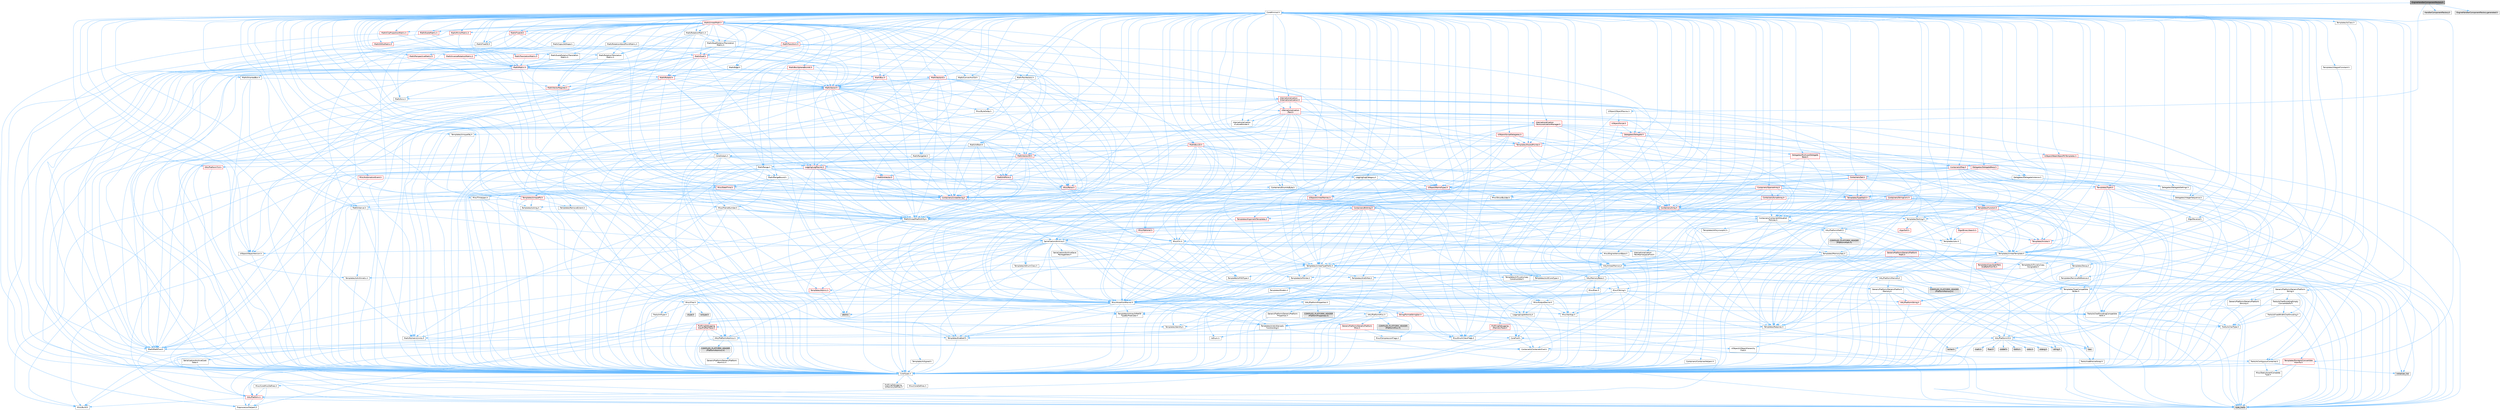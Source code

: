 digraph "EngineHandlerComponentFactory.h"
{
 // INTERACTIVE_SVG=YES
 // LATEX_PDF_SIZE
  bgcolor="transparent";
  edge [fontname=Helvetica,fontsize=10,labelfontname=Helvetica,labelfontsize=10];
  node [fontname=Helvetica,fontsize=10,shape=box,height=0.2,width=0.4];
  Node1 [id="Node000001",label="EngineHandlerComponentFactory.h",height=0.2,width=0.4,color="gray40", fillcolor="grey60", style="filled", fontcolor="black",tooltip=" "];
  Node1 -> Node2 [id="edge1_Node000001_Node000002",color="steelblue1",style="solid",tooltip=" "];
  Node2 [id="Node000002",label="CoreMinimal.h",height=0.2,width=0.4,color="grey40", fillcolor="white", style="filled",URL="$d7/d67/CoreMinimal_8h.html",tooltip=" "];
  Node2 -> Node3 [id="edge2_Node000002_Node000003",color="steelblue1",style="solid",tooltip=" "];
  Node3 [id="Node000003",label="CoreTypes.h",height=0.2,width=0.4,color="grey40", fillcolor="white", style="filled",URL="$dc/dec/CoreTypes_8h.html",tooltip=" "];
  Node3 -> Node4 [id="edge3_Node000003_Node000004",color="steelblue1",style="solid",tooltip=" "];
  Node4 [id="Node000004",label="HAL/Platform.h",height=0.2,width=0.4,color="red", fillcolor="#FFF0F0", style="filled",URL="$d9/dd0/Platform_8h.html",tooltip=" "];
  Node4 -> Node5 [id="edge4_Node000004_Node000005",color="steelblue1",style="solid",tooltip=" "];
  Node5 [id="Node000005",label="Misc/Build.h",height=0.2,width=0.4,color="grey40", fillcolor="white", style="filled",URL="$d3/dbb/Build_8h.html",tooltip=" "];
  Node4 -> Node7 [id="edge5_Node000004_Node000007",color="steelblue1",style="solid",tooltip=" "];
  Node7 [id="Node000007",label="type_traits",height=0.2,width=0.4,color="grey60", fillcolor="#E0E0E0", style="filled",tooltip=" "];
  Node4 -> Node8 [id="edge6_Node000004_Node000008",color="steelblue1",style="solid",tooltip=" "];
  Node8 [id="Node000008",label="PreprocessorHelpers.h",height=0.2,width=0.4,color="grey40", fillcolor="white", style="filled",URL="$db/ddb/PreprocessorHelpers_8h.html",tooltip=" "];
  Node3 -> Node14 [id="edge7_Node000003_Node000014",color="steelblue1",style="solid",tooltip=" "];
  Node14 [id="Node000014",label="ProfilingDebugging\l/UMemoryDefines.h",height=0.2,width=0.4,color="grey40", fillcolor="white", style="filled",URL="$d2/da2/UMemoryDefines_8h.html",tooltip=" "];
  Node3 -> Node15 [id="edge8_Node000003_Node000015",color="steelblue1",style="solid",tooltip=" "];
  Node15 [id="Node000015",label="Misc/CoreMiscDefines.h",height=0.2,width=0.4,color="grey40", fillcolor="white", style="filled",URL="$da/d38/CoreMiscDefines_8h.html",tooltip=" "];
  Node15 -> Node4 [id="edge9_Node000015_Node000004",color="steelblue1",style="solid",tooltip=" "];
  Node15 -> Node8 [id="edge10_Node000015_Node000008",color="steelblue1",style="solid",tooltip=" "];
  Node3 -> Node16 [id="edge11_Node000003_Node000016",color="steelblue1",style="solid",tooltip=" "];
  Node16 [id="Node000016",label="Misc/CoreDefines.h",height=0.2,width=0.4,color="grey40", fillcolor="white", style="filled",URL="$d3/dd2/CoreDefines_8h.html",tooltip=" "];
  Node2 -> Node17 [id="edge12_Node000002_Node000017",color="steelblue1",style="solid",tooltip=" "];
  Node17 [id="Node000017",label="CoreFwd.h",height=0.2,width=0.4,color="grey40", fillcolor="white", style="filled",URL="$d1/d1e/CoreFwd_8h.html",tooltip=" "];
  Node17 -> Node3 [id="edge13_Node000017_Node000003",color="steelblue1",style="solid",tooltip=" "];
  Node17 -> Node18 [id="edge14_Node000017_Node000018",color="steelblue1",style="solid",tooltip=" "];
  Node18 [id="Node000018",label="Containers/ContainersFwd.h",height=0.2,width=0.4,color="grey40", fillcolor="white", style="filled",URL="$d4/d0a/ContainersFwd_8h.html",tooltip=" "];
  Node18 -> Node4 [id="edge15_Node000018_Node000004",color="steelblue1",style="solid",tooltip=" "];
  Node18 -> Node3 [id="edge16_Node000018_Node000003",color="steelblue1",style="solid",tooltip=" "];
  Node18 -> Node19 [id="edge17_Node000018_Node000019",color="steelblue1",style="solid",tooltip=" "];
  Node19 [id="Node000019",label="Traits/IsContiguousContainer.h",height=0.2,width=0.4,color="grey40", fillcolor="white", style="filled",URL="$d5/d3c/IsContiguousContainer_8h.html",tooltip=" "];
  Node19 -> Node3 [id="edge18_Node000019_Node000003",color="steelblue1",style="solid",tooltip=" "];
  Node19 -> Node20 [id="edge19_Node000019_Node000020",color="steelblue1",style="solid",tooltip=" "];
  Node20 [id="Node000020",label="Misc/StaticAssertComplete\lType.h",height=0.2,width=0.4,color="grey40", fillcolor="white", style="filled",URL="$d5/d4e/StaticAssertCompleteType_8h.html",tooltip=" "];
  Node19 -> Node21 [id="edge20_Node000019_Node000021",color="steelblue1",style="solid",tooltip=" "];
  Node21 [id="Node000021",label="initializer_list",height=0.2,width=0.4,color="grey60", fillcolor="#E0E0E0", style="filled",tooltip=" "];
  Node17 -> Node22 [id="edge21_Node000017_Node000022",color="steelblue1",style="solid",tooltip=" "];
  Node22 [id="Node000022",label="Math/MathFwd.h",height=0.2,width=0.4,color="grey40", fillcolor="white", style="filled",URL="$d2/d10/MathFwd_8h.html",tooltip=" "];
  Node22 -> Node4 [id="edge22_Node000022_Node000004",color="steelblue1",style="solid",tooltip=" "];
  Node17 -> Node23 [id="edge23_Node000017_Node000023",color="steelblue1",style="solid",tooltip=" "];
  Node23 [id="Node000023",label="UObject/UObjectHierarchy\lFwd.h",height=0.2,width=0.4,color="grey40", fillcolor="white", style="filled",URL="$d3/d13/UObjectHierarchyFwd_8h.html",tooltip=" "];
  Node2 -> Node23 [id="edge24_Node000002_Node000023",color="steelblue1",style="solid",tooltip=" "];
  Node2 -> Node18 [id="edge25_Node000002_Node000018",color="steelblue1",style="solid",tooltip=" "];
  Node2 -> Node24 [id="edge26_Node000002_Node000024",color="steelblue1",style="solid",tooltip=" "];
  Node24 [id="Node000024",label="Misc/VarArgs.h",height=0.2,width=0.4,color="grey40", fillcolor="white", style="filled",URL="$d5/d6f/VarArgs_8h.html",tooltip=" "];
  Node24 -> Node3 [id="edge27_Node000024_Node000003",color="steelblue1",style="solid",tooltip=" "];
  Node2 -> Node25 [id="edge28_Node000002_Node000025",color="steelblue1",style="solid",tooltip=" "];
  Node25 [id="Node000025",label="Logging/LogVerbosity.h",height=0.2,width=0.4,color="grey40", fillcolor="white", style="filled",URL="$d2/d8f/LogVerbosity_8h.html",tooltip=" "];
  Node25 -> Node3 [id="edge29_Node000025_Node000003",color="steelblue1",style="solid",tooltip=" "];
  Node2 -> Node26 [id="edge30_Node000002_Node000026",color="steelblue1",style="solid",tooltip=" "];
  Node26 [id="Node000026",label="Misc/OutputDevice.h",height=0.2,width=0.4,color="grey40", fillcolor="white", style="filled",URL="$d7/d32/OutputDevice_8h.html",tooltip=" "];
  Node26 -> Node17 [id="edge31_Node000026_Node000017",color="steelblue1",style="solid",tooltip=" "];
  Node26 -> Node3 [id="edge32_Node000026_Node000003",color="steelblue1",style="solid",tooltip=" "];
  Node26 -> Node25 [id="edge33_Node000026_Node000025",color="steelblue1",style="solid",tooltip=" "];
  Node26 -> Node24 [id="edge34_Node000026_Node000024",color="steelblue1",style="solid",tooltip=" "];
  Node26 -> Node27 [id="edge35_Node000026_Node000027",color="steelblue1",style="solid",tooltip=" "];
  Node27 [id="Node000027",label="Templates/IsArrayOrRefOf\lTypeByPredicate.h",height=0.2,width=0.4,color="grey40", fillcolor="white", style="filled",URL="$d6/da1/IsArrayOrRefOfTypeByPredicate_8h.html",tooltip=" "];
  Node27 -> Node3 [id="edge36_Node000027_Node000003",color="steelblue1",style="solid",tooltip=" "];
  Node26 -> Node28 [id="edge37_Node000026_Node000028",color="steelblue1",style="solid",tooltip=" "];
  Node28 [id="Node000028",label="Templates/IsValidVariadic\lFunctionArg.h",height=0.2,width=0.4,color="grey40", fillcolor="white", style="filled",URL="$d0/dc8/IsValidVariadicFunctionArg_8h.html",tooltip=" "];
  Node28 -> Node3 [id="edge38_Node000028_Node000003",color="steelblue1",style="solid",tooltip=" "];
  Node28 -> Node29 [id="edge39_Node000028_Node000029",color="steelblue1",style="solid",tooltip=" "];
  Node29 [id="Node000029",label="IsEnum.h",height=0.2,width=0.4,color="grey40", fillcolor="white", style="filled",URL="$d4/de5/IsEnum_8h.html",tooltip=" "];
  Node28 -> Node7 [id="edge40_Node000028_Node000007",color="steelblue1",style="solid",tooltip=" "];
  Node26 -> Node30 [id="edge41_Node000026_Node000030",color="steelblue1",style="solid",tooltip=" "];
  Node30 [id="Node000030",label="Traits/IsCharEncodingCompatible\lWith.h",height=0.2,width=0.4,color="grey40", fillcolor="white", style="filled",URL="$df/dd1/IsCharEncodingCompatibleWith_8h.html",tooltip=" "];
  Node30 -> Node7 [id="edge42_Node000030_Node000007",color="steelblue1",style="solid",tooltip=" "];
  Node30 -> Node31 [id="edge43_Node000030_Node000031",color="steelblue1",style="solid",tooltip=" "];
  Node31 [id="Node000031",label="Traits/IsCharType.h",height=0.2,width=0.4,color="grey40", fillcolor="white", style="filled",URL="$db/d51/IsCharType_8h.html",tooltip=" "];
  Node31 -> Node3 [id="edge44_Node000031_Node000003",color="steelblue1",style="solid",tooltip=" "];
  Node2 -> Node32 [id="edge45_Node000002_Node000032",color="steelblue1",style="solid",tooltip=" "];
  Node32 [id="Node000032",label="HAL/PlatformCrt.h",height=0.2,width=0.4,color="grey40", fillcolor="white", style="filled",URL="$d8/d75/PlatformCrt_8h.html",tooltip=" "];
  Node32 -> Node33 [id="edge46_Node000032_Node000033",color="steelblue1",style="solid",tooltip=" "];
  Node33 [id="Node000033",label="new",height=0.2,width=0.4,color="grey60", fillcolor="#E0E0E0", style="filled",tooltip=" "];
  Node32 -> Node34 [id="edge47_Node000032_Node000034",color="steelblue1",style="solid",tooltip=" "];
  Node34 [id="Node000034",label="wchar.h",height=0.2,width=0.4,color="grey60", fillcolor="#E0E0E0", style="filled",tooltip=" "];
  Node32 -> Node35 [id="edge48_Node000032_Node000035",color="steelblue1",style="solid",tooltip=" "];
  Node35 [id="Node000035",label="stddef.h",height=0.2,width=0.4,color="grey60", fillcolor="#E0E0E0", style="filled",tooltip=" "];
  Node32 -> Node36 [id="edge49_Node000032_Node000036",color="steelblue1",style="solid",tooltip=" "];
  Node36 [id="Node000036",label="stdlib.h",height=0.2,width=0.4,color="grey60", fillcolor="#E0E0E0", style="filled",tooltip=" "];
  Node32 -> Node37 [id="edge50_Node000032_Node000037",color="steelblue1",style="solid",tooltip=" "];
  Node37 [id="Node000037",label="stdio.h",height=0.2,width=0.4,color="grey60", fillcolor="#E0E0E0", style="filled",tooltip=" "];
  Node32 -> Node38 [id="edge51_Node000032_Node000038",color="steelblue1",style="solid",tooltip=" "];
  Node38 [id="Node000038",label="stdarg.h",height=0.2,width=0.4,color="grey60", fillcolor="#E0E0E0", style="filled",tooltip=" "];
  Node32 -> Node39 [id="edge52_Node000032_Node000039",color="steelblue1",style="solid",tooltip=" "];
  Node39 [id="Node000039",label="math.h",height=0.2,width=0.4,color="grey60", fillcolor="#E0E0E0", style="filled",tooltip=" "];
  Node32 -> Node40 [id="edge53_Node000032_Node000040",color="steelblue1",style="solid",tooltip=" "];
  Node40 [id="Node000040",label="float.h",height=0.2,width=0.4,color="grey60", fillcolor="#E0E0E0", style="filled",tooltip=" "];
  Node32 -> Node41 [id="edge54_Node000032_Node000041",color="steelblue1",style="solid",tooltip=" "];
  Node41 [id="Node000041",label="string.h",height=0.2,width=0.4,color="grey60", fillcolor="#E0E0E0", style="filled",tooltip=" "];
  Node2 -> Node42 [id="edge55_Node000002_Node000042",color="steelblue1",style="solid",tooltip=" "];
  Node42 [id="Node000042",label="HAL/PlatformMisc.h",height=0.2,width=0.4,color="grey40", fillcolor="white", style="filled",URL="$d0/df5/PlatformMisc_8h.html",tooltip=" "];
  Node42 -> Node3 [id="edge56_Node000042_Node000003",color="steelblue1",style="solid",tooltip=" "];
  Node42 -> Node43 [id="edge57_Node000042_Node000043",color="steelblue1",style="solid",tooltip=" "];
  Node43 [id="Node000043",label="GenericPlatform/GenericPlatform\lMisc.h",height=0.2,width=0.4,color="red", fillcolor="#FFF0F0", style="filled",URL="$db/d9a/GenericPlatformMisc_8h.html",tooltip=" "];
  Node43 -> Node17 [id="edge58_Node000043_Node000017",color="steelblue1",style="solid",tooltip=" "];
  Node43 -> Node3 [id="edge59_Node000043_Node000003",color="steelblue1",style="solid",tooltip=" "];
  Node43 -> Node32 [id="edge60_Node000043_Node000032",color="steelblue1",style="solid",tooltip=" "];
  Node43 -> Node47 [id="edge61_Node000043_Node000047",color="steelblue1",style="solid",tooltip=" "];
  Node47 [id="Node000047",label="Math/NumericLimits.h",height=0.2,width=0.4,color="grey40", fillcolor="white", style="filled",URL="$df/d1b/NumericLimits_8h.html",tooltip=" "];
  Node47 -> Node3 [id="edge62_Node000047_Node000003",color="steelblue1",style="solid",tooltip=" "];
  Node43 -> Node48 [id="edge63_Node000043_Node000048",color="steelblue1",style="solid",tooltip=" "];
  Node48 [id="Node000048",label="Misc/CompressionFlags.h",height=0.2,width=0.4,color="grey40", fillcolor="white", style="filled",URL="$d9/d76/CompressionFlags_8h.html",tooltip=" "];
  Node43 -> Node49 [id="edge64_Node000043_Node000049",color="steelblue1",style="solid",tooltip=" "];
  Node49 [id="Node000049",label="Misc/EnumClassFlags.h",height=0.2,width=0.4,color="grey40", fillcolor="white", style="filled",URL="$d8/de7/EnumClassFlags_8h.html",tooltip=" "];
  Node42 -> Node52 [id="edge65_Node000042_Node000052",color="steelblue1",style="solid",tooltip=" "];
  Node52 [id="Node000052",label="COMPILED_PLATFORM_HEADER\l(PlatformMisc.h)",height=0.2,width=0.4,color="grey60", fillcolor="#E0E0E0", style="filled",tooltip=" "];
  Node42 -> Node53 [id="edge66_Node000042_Node000053",color="steelblue1",style="solid",tooltip=" "];
  Node53 [id="Node000053",label="ProfilingDebugging\l/CpuProfilerTrace.h",height=0.2,width=0.4,color="red", fillcolor="#FFF0F0", style="filled",URL="$da/dcb/CpuProfilerTrace_8h.html",tooltip=" "];
  Node53 -> Node3 [id="edge67_Node000053_Node000003",color="steelblue1",style="solid",tooltip=" "];
  Node53 -> Node18 [id="edge68_Node000053_Node000018",color="steelblue1",style="solid",tooltip=" "];
  Node53 -> Node54 [id="edge69_Node000053_Node000054",color="steelblue1",style="solid",tooltip=" "];
  Node54 [id="Node000054",label="HAL/PlatformAtomics.h",height=0.2,width=0.4,color="grey40", fillcolor="white", style="filled",URL="$d3/d36/PlatformAtomics_8h.html",tooltip=" "];
  Node54 -> Node3 [id="edge70_Node000054_Node000003",color="steelblue1",style="solid",tooltip=" "];
  Node54 -> Node55 [id="edge71_Node000054_Node000055",color="steelblue1",style="solid",tooltip=" "];
  Node55 [id="Node000055",label="GenericPlatform/GenericPlatform\lAtomics.h",height=0.2,width=0.4,color="grey40", fillcolor="white", style="filled",URL="$da/d72/GenericPlatformAtomics_8h.html",tooltip=" "];
  Node55 -> Node3 [id="edge72_Node000055_Node000003",color="steelblue1",style="solid",tooltip=" "];
  Node54 -> Node56 [id="edge73_Node000054_Node000056",color="steelblue1",style="solid",tooltip=" "];
  Node56 [id="Node000056",label="COMPILED_PLATFORM_HEADER\l(PlatformAtomics.h)",height=0.2,width=0.4,color="grey60", fillcolor="#E0E0E0", style="filled",tooltip=" "];
  Node53 -> Node8 [id="edge74_Node000053_Node000008",color="steelblue1",style="solid",tooltip=" "];
  Node53 -> Node5 [id="edge75_Node000053_Node000005",color="steelblue1",style="solid",tooltip=" "];
  Node2 -> Node61 [id="edge76_Node000002_Node000061",color="steelblue1",style="solid",tooltip=" "];
  Node61 [id="Node000061",label="Misc/AssertionMacros.h",height=0.2,width=0.4,color="grey40", fillcolor="white", style="filled",URL="$d0/dfa/AssertionMacros_8h.html",tooltip=" "];
  Node61 -> Node3 [id="edge77_Node000061_Node000003",color="steelblue1",style="solid",tooltip=" "];
  Node61 -> Node4 [id="edge78_Node000061_Node000004",color="steelblue1",style="solid",tooltip=" "];
  Node61 -> Node42 [id="edge79_Node000061_Node000042",color="steelblue1",style="solid",tooltip=" "];
  Node61 -> Node8 [id="edge80_Node000061_Node000008",color="steelblue1",style="solid",tooltip=" "];
  Node61 -> Node62 [id="edge81_Node000061_Node000062",color="steelblue1",style="solid",tooltip=" "];
  Node62 [id="Node000062",label="Templates/EnableIf.h",height=0.2,width=0.4,color="grey40", fillcolor="white", style="filled",URL="$d7/d60/EnableIf_8h.html",tooltip=" "];
  Node62 -> Node3 [id="edge82_Node000062_Node000003",color="steelblue1",style="solid",tooltip=" "];
  Node61 -> Node27 [id="edge83_Node000061_Node000027",color="steelblue1",style="solid",tooltip=" "];
  Node61 -> Node28 [id="edge84_Node000061_Node000028",color="steelblue1",style="solid",tooltip=" "];
  Node61 -> Node30 [id="edge85_Node000061_Node000030",color="steelblue1",style="solid",tooltip=" "];
  Node61 -> Node24 [id="edge86_Node000061_Node000024",color="steelblue1",style="solid",tooltip=" "];
  Node61 -> Node63 [id="edge87_Node000061_Node000063",color="steelblue1",style="solid",tooltip=" "];
  Node63 [id="Node000063",label="String/FormatStringSan.h",height=0.2,width=0.4,color="red", fillcolor="#FFF0F0", style="filled",URL="$d3/d8b/FormatStringSan_8h.html",tooltip=" "];
  Node63 -> Node7 [id="edge88_Node000063_Node000007",color="steelblue1",style="solid",tooltip=" "];
  Node63 -> Node3 [id="edge89_Node000063_Node000003",color="steelblue1",style="solid",tooltip=" "];
  Node63 -> Node64 [id="edge90_Node000063_Node000064",color="steelblue1",style="solid",tooltip=" "];
  Node64 [id="Node000064",label="Templates/Requires.h",height=0.2,width=0.4,color="grey40", fillcolor="white", style="filled",URL="$dc/d96/Requires_8h.html",tooltip=" "];
  Node64 -> Node62 [id="edge91_Node000064_Node000062",color="steelblue1",style="solid",tooltip=" "];
  Node64 -> Node7 [id="edge92_Node000064_Node000007",color="steelblue1",style="solid",tooltip=" "];
  Node63 -> Node65 [id="edge93_Node000063_Node000065",color="steelblue1",style="solid",tooltip=" "];
  Node65 [id="Node000065",label="Templates/Identity.h",height=0.2,width=0.4,color="grey40", fillcolor="white", style="filled",URL="$d0/dd5/Identity_8h.html",tooltip=" "];
  Node63 -> Node28 [id="edge94_Node000063_Node000028",color="steelblue1",style="solid",tooltip=" "];
  Node63 -> Node31 [id="edge95_Node000063_Node000031",color="steelblue1",style="solid",tooltip=" "];
  Node63 -> Node18 [id="edge96_Node000063_Node000018",color="steelblue1",style="solid",tooltip=" "];
  Node61 -> Node69 [id="edge97_Node000061_Node000069",color="steelblue1",style="solid",tooltip=" "];
  Node69 [id="Node000069",label="atomic",height=0.2,width=0.4,color="grey60", fillcolor="#E0E0E0", style="filled",tooltip=" "];
  Node2 -> Node70 [id="edge98_Node000002_Node000070",color="steelblue1",style="solid",tooltip=" "];
  Node70 [id="Node000070",label="Templates/IsPointer.h",height=0.2,width=0.4,color="grey40", fillcolor="white", style="filled",URL="$d7/d05/IsPointer_8h.html",tooltip=" "];
  Node70 -> Node3 [id="edge99_Node000070_Node000003",color="steelblue1",style="solid",tooltip=" "];
  Node2 -> Node71 [id="edge100_Node000002_Node000071",color="steelblue1",style="solid",tooltip=" "];
  Node71 [id="Node000071",label="HAL/PlatformMemory.h",height=0.2,width=0.4,color="grey40", fillcolor="white", style="filled",URL="$de/d68/PlatformMemory_8h.html",tooltip=" "];
  Node71 -> Node3 [id="edge101_Node000071_Node000003",color="steelblue1",style="solid",tooltip=" "];
  Node71 -> Node72 [id="edge102_Node000071_Node000072",color="steelblue1",style="solid",tooltip=" "];
  Node72 [id="Node000072",label="GenericPlatform/GenericPlatform\lMemory.h",height=0.2,width=0.4,color="grey40", fillcolor="white", style="filled",URL="$dd/d22/GenericPlatformMemory_8h.html",tooltip=" "];
  Node72 -> Node17 [id="edge103_Node000072_Node000017",color="steelblue1",style="solid",tooltip=" "];
  Node72 -> Node3 [id="edge104_Node000072_Node000003",color="steelblue1",style="solid",tooltip=" "];
  Node72 -> Node73 [id="edge105_Node000072_Node000073",color="steelblue1",style="solid",tooltip=" "];
  Node73 [id="Node000073",label="HAL/PlatformString.h",height=0.2,width=0.4,color="red", fillcolor="#FFF0F0", style="filled",URL="$db/db5/PlatformString_8h.html",tooltip=" "];
  Node73 -> Node3 [id="edge106_Node000073_Node000003",color="steelblue1",style="solid",tooltip=" "];
  Node72 -> Node41 [id="edge107_Node000072_Node000041",color="steelblue1",style="solid",tooltip=" "];
  Node72 -> Node34 [id="edge108_Node000072_Node000034",color="steelblue1",style="solid",tooltip=" "];
  Node71 -> Node75 [id="edge109_Node000071_Node000075",color="steelblue1",style="solid",tooltip=" "];
  Node75 [id="Node000075",label="COMPILED_PLATFORM_HEADER\l(PlatformMemory.h)",height=0.2,width=0.4,color="grey60", fillcolor="#E0E0E0", style="filled",tooltip=" "];
  Node2 -> Node54 [id="edge110_Node000002_Node000054",color="steelblue1",style="solid",tooltip=" "];
  Node2 -> Node76 [id="edge111_Node000002_Node000076",color="steelblue1",style="solid",tooltip=" "];
  Node76 [id="Node000076",label="Misc/Exec.h",height=0.2,width=0.4,color="grey40", fillcolor="white", style="filled",URL="$de/ddb/Exec_8h.html",tooltip=" "];
  Node76 -> Node3 [id="edge112_Node000076_Node000003",color="steelblue1",style="solid",tooltip=" "];
  Node76 -> Node61 [id="edge113_Node000076_Node000061",color="steelblue1",style="solid",tooltip=" "];
  Node2 -> Node77 [id="edge114_Node000002_Node000077",color="steelblue1",style="solid",tooltip=" "];
  Node77 [id="Node000077",label="HAL/MemoryBase.h",height=0.2,width=0.4,color="grey40", fillcolor="white", style="filled",URL="$d6/d9f/MemoryBase_8h.html",tooltip=" "];
  Node77 -> Node3 [id="edge115_Node000077_Node000003",color="steelblue1",style="solid",tooltip=" "];
  Node77 -> Node54 [id="edge116_Node000077_Node000054",color="steelblue1",style="solid",tooltip=" "];
  Node77 -> Node32 [id="edge117_Node000077_Node000032",color="steelblue1",style="solid",tooltip=" "];
  Node77 -> Node76 [id="edge118_Node000077_Node000076",color="steelblue1",style="solid",tooltip=" "];
  Node77 -> Node26 [id="edge119_Node000077_Node000026",color="steelblue1",style="solid",tooltip=" "];
  Node77 -> Node78 [id="edge120_Node000077_Node000078",color="steelblue1",style="solid",tooltip=" "];
  Node78 [id="Node000078",label="Templates/Atomic.h",height=0.2,width=0.4,color="red", fillcolor="#FFF0F0", style="filled",URL="$d3/d91/Atomic_8h.html",tooltip=" "];
  Node78 -> Node86 [id="edge121_Node000078_Node000086",color="steelblue1",style="solid",tooltip=" "];
  Node86 [id="Node000086",label="Traits/IntType.h",height=0.2,width=0.4,color="grey40", fillcolor="white", style="filled",URL="$d7/deb/IntType_8h.html",tooltip=" "];
  Node86 -> Node4 [id="edge122_Node000086_Node000004",color="steelblue1",style="solid",tooltip=" "];
  Node78 -> Node69 [id="edge123_Node000078_Node000069",color="steelblue1",style="solid",tooltip=" "];
  Node2 -> Node87 [id="edge124_Node000002_Node000087",color="steelblue1",style="solid",tooltip=" "];
  Node87 [id="Node000087",label="HAL/UnrealMemory.h",height=0.2,width=0.4,color="grey40", fillcolor="white", style="filled",URL="$d9/d96/UnrealMemory_8h.html",tooltip=" "];
  Node87 -> Node3 [id="edge125_Node000087_Node000003",color="steelblue1",style="solid",tooltip=" "];
  Node87 -> Node72 [id="edge126_Node000087_Node000072",color="steelblue1",style="solid",tooltip=" "];
  Node87 -> Node77 [id="edge127_Node000087_Node000077",color="steelblue1",style="solid",tooltip=" "];
  Node87 -> Node71 [id="edge128_Node000087_Node000071",color="steelblue1",style="solid",tooltip=" "];
  Node87 -> Node88 [id="edge129_Node000087_Node000088",color="steelblue1",style="solid",tooltip=" "];
  Node88 [id="Node000088",label="ProfilingDebugging\l/MemoryTrace.h",height=0.2,width=0.4,color="red", fillcolor="#FFF0F0", style="filled",URL="$da/dd7/MemoryTrace_8h.html",tooltip=" "];
  Node88 -> Node4 [id="edge130_Node000088_Node000004",color="steelblue1",style="solid",tooltip=" "];
  Node88 -> Node49 [id="edge131_Node000088_Node000049",color="steelblue1",style="solid",tooltip=" "];
  Node87 -> Node70 [id="edge132_Node000087_Node000070",color="steelblue1",style="solid",tooltip=" "];
  Node2 -> Node89 [id="edge133_Node000002_Node000089",color="steelblue1",style="solid",tooltip=" "];
  Node89 [id="Node000089",label="Templates/IsArithmetic.h",height=0.2,width=0.4,color="grey40", fillcolor="white", style="filled",URL="$d2/d5d/IsArithmetic_8h.html",tooltip=" "];
  Node89 -> Node3 [id="edge134_Node000089_Node000003",color="steelblue1",style="solid",tooltip=" "];
  Node2 -> Node83 [id="edge135_Node000002_Node000083",color="steelblue1",style="solid",tooltip=" "];
  Node83 [id="Node000083",label="Templates/AndOrNot.h",height=0.2,width=0.4,color="grey40", fillcolor="white", style="filled",URL="$db/d0a/AndOrNot_8h.html",tooltip=" "];
  Node83 -> Node3 [id="edge136_Node000083_Node000003",color="steelblue1",style="solid",tooltip=" "];
  Node2 -> Node90 [id="edge137_Node000002_Node000090",color="steelblue1",style="solid",tooltip=" "];
  Node90 [id="Node000090",label="Templates/IsPODType.h",height=0.2,width=0.4,color="grey40", fillcolor="white", style="filled",URL="$d7/db1/IsPODType_8h.html",tooltip=" "];
  Node90 -> Node3 [id="edge138_Node000090_Node000003",color="steelblue1",style="solid",tooltip=" "];
  Node2 -> Node91 [id="edge139_Node000002_Node000091",color="steelblue1",style="solid",tooltip=" "];
  Node91 [id="Node000091",label="Templates/IsUECoreType.h",height=0.2,width=0.4,color="grey40", fillcolor="white", style="filled",URL="$d1/db8/IsUECoreType_8h.html",tooltip=" "];
  Node91 -> Node3 [id="edge140_Node000091_Node000003",color="steelblue1",style="solid",tooltip=" "];
  Node91 -> Node7 [id="edge141_Node000091_Node000007",color="steelblue1",style="solid",tooltip=" "];
  Node2 -> Node84 [id="edge142_Node000002_Node000084",color="steelblue1",style="solid",tooltip=" "];
  Node84 [id="Node000084",label="Templates/IsTriviallyCopy\lConstructible.h",height=0.2,width=0.4,color="grey40", fillcolor="white", style="filled",URL="$d3/d78/IsTriviallyCopyConstructible_8h.html",tooltip=" "];
  Node84 -> Node3 [id="edge143_Node000084_Node000003",color="steelblue1",style="solid",tooltip=" "];
  Node84 -> Node7 [id="edge144_Node000084_Node000007",color="steelblue1",style="solid",tooltip=" "];
  Node2 -> Node92 [id="edge145_Node000002_Node000092",color="steelblue1",style="solid",tooltip=" "];
  Node92 [id="Node000092",label="Templates/UnrealTypeTraits.h",height=0.2,width=0.4,color="grey40", fillcolor="white", style="filled",URL="$d2/d2d/UnrealTypeTraits_8h.html",tooltip=" "];
  Node92 -> Node3 [id="edge146_Node000092_Node000003",color="steelblue1",style="solid",tooltip=" "];
  Node92 -> Node70 [id="edge147_Node000092_Node000070",color="steelblue1",style="solid",tooltip=" "];
  Node92 -> Node61 [id="edge148_Node000092_Node000061",color="steelblue1",style="solid",tooltip=" "];
  Node92 -> Node83 [id="edge149_Node000092_Node000083",color="steelblue1",style="solid",tooltip=" "];
  Node92 -> Node62 [id="edge150_Node000092_Node000062",color="steelblue1",style="solid",tooltip=" "];
  Node92 -> Node89 [id="edge151_Node000092_Node000089",color="steelblue1",style="solid",tooltip=" "];
  Node92 -> Node29 [id="edge152_Node000092_Node000029",color="steelblue1",style="solid",tooltip=" "];
  Node92 -> Node93 [id="edge153_Node000092_Node000093",color="steelblue1",style="solid",tooltip=" "];
  Node93 [id="Node000093",label="Templates/Models.h",height=0.2,width=0.4,color="grey40", fillcolor="white", style="filled",URL="$d3/d0c/Models_8h.html",tooltip=" "];
  Node93 -> Node65 [id="edge154_Node000093_Node000065",color="steelblue1",style="solid",tooltip=" "];
  Node92 -> Node90 [id="edge155_Node000092_Node000090",color="steelblue1",style="solid",tooltip=" "];
  Node92 -> Node91 [id="edge156_Node000092_Node000091",color="steelblue1",style="solid",tooltip=" "];
  Node92 -> Node84 [id="edge157_Node000092_Node000084",color="steelblue1",style="solid",tooltip=" "];
  Node2 -> Node62 [id="edge158_Node000002_Node000062",color="steelblue1",style="solid",tooltip=" "];
  Node2 -> Node94 [id="edge159_Node000002_Node000094",color="steelblue1",style="solid",tooltip=" "];
  Node94 [id="Node000094",label="Templates/RemoveReference.h",height=0.2,width=0.4,color="grey40", fillcolor="white", style="filled",URL="$da/dbe/RemoveReference_8h.html",tooltip=" "];
  Node94 -> Node3 [id="edge160_Node000094_Node000003",color="steelblue1",style="solid",tooltip=" "];
  Node2 -> Node95 [id="edge161_Node000002_Node000095",color="steelblue1",style="solid",tooltip=" "];
  Node95 [id="Node000095",label="Templates/IntegralConstant.h",height=0.2,width=0.4,color="grey40", fillcolor="white", style="filled",URL="$db/d1b/IntegralConstant_8h.html",tooltip=" "];
  Node95 -> Node3 [id="edge162_Node000095_Node000003",color="steelblue1",style="solid",tooltip=" "];
  Node2 -> Node96 [id="edge163_Node000002_Node000096",color="steelblue1",style="solid",tooltip=" "];
  Node96 [id="Node000096",label="Templates/IsClass.h",height=0.2,width=0.4,color="grey40", fillcolor="white", style="filled",URL="$db/dcb/IsClass_8h.html",tooltip=" "];
  Node96 -> Node3 [id="edge164_Node000096_Node000003",color="steelblue1",style="solid",tooltip=" "];
  Node2 -> Node97 [id="edge165_Node000002_Node000097",color="steelblue1",style="solid",tooltip=" "];
  Node97 [id="Node000097",label="Templates/TypeCompatible\lBytes.h",height=0.2,width=0.4,color="grey40", fillcolor="white", style="filled",URL="$df/d0a/TypeCompatibleBytes_8h.html",tooltip=" "];
  Node97 -> Node3 [id="edge166_Node000097_Node000003",color="steelblue1",style="solid",tooltip=" "];
  Node97 -> Node41 [id="edge167_Node000097_Node000041",color="steelblue1",style="solid",tooltip=" "];
  Node97 -> Node33 [id="edge168_Node000097_Node000033",color="steelblue1",style="solid",tooltip=" "];
  Node97 -> Node7 [id="edge169_Node000097_Node000007",color="steelblue1",style="solid",tooltip=" "];
  Node2 -> Node19 [id="edge170_Node000002_Node000019",color="steelblue1",style="solid",tooltip=" "];
  Node2 -> Node98 [id="edge171_Node000002_Node000098",color="steelblue1",style="solid",tooltip=" "];
  Node98 [id="Node000098",label="Templates/UnrealTemplate.h",height=0.2,width=0.4,color="grey40", fillcolor="white", style="filled",URL="$d4/d24/UnrealTemplate_8h.html",tooltip=" "];
  Node98 -> Node3 [id="edge172_Node000098_Node000003",color="steelblue1",style="solid",tooltip=" "];
  Node98 -> Node70 [id="edge173_Node000098_Node000070",color="steelblue1",style="solid",tooltip=" "];
  Node98 -> Node87 [id="edge174_Node000098_Node000087",color="steelblue1",style="solid",tooltip=" "];
  Node98 -> Node99 [id="edge175_Node000098_Node000099",color="steelblue1",style="solid",tooltip=" "];
  Node99 [id="Node000099",label="Templates/CopyQualifiers\lAndRefsFromTo.h",height=0.2,width=0.4,color="red", fillcolor="#FFF0F0", style="filled",URL="$d3/db3/CopyQualifiersAndRefsFromTo_8h.html",tooltip=" "];
  Node98 -> Node92 [id="edge176_Node000098_Node000092",color="steelblue1",style="solid",tooltip=" "];
  Node98 -> Node94 [id="edge177_Node000098_Node000094",color="steelblue1",style="solid",tooltip=" "];
  Node98 -> Node64 [id="edge178_Node000098_Node000064",color="steelblue1",style="solid",tooltip=" "];
  Node98 -> Node97 [id="edge179_Node000098_Node000097",color="steelblue1",style="solid",tooltip=" "];
  Node98 -> Node65 [id="edge180_Node000098_Node000065",color="steelblue1",style="solid",tooltip=" "];
  Node98 -> Node19 [id="edge181_Node000098_Node000019",color="steelblue1",style="solid",tooltip=" "];
  Node98 -> Node101 [id="edge182_Node000098_Node000101",color="steelblue1",style="solid",tooltip=" "];
  Node101 [id="Node000101",label="Traits/UseBitwiseSwap.h",height=0.2,width=0.4,color="grey40", fillcolor="white", style="filled",URL="$db/df3/UseBitwiseSwap_8h.html",tooltip=" "];
  Node101 -> Node3 [id="edge183_Node000101_Node000003",color="steelblue1",style="solid",tooltip=" "];
  Node101 -> Node7 [id="edge184_Node000101_Node000007",color="steelblue1",style="solid",tooltip=" "];
  Node98 -> Node7 [id="edge185_Node000098_Node000007",color="steelblue1",style="solid",tooltip=" "];
  Node2 -> Node47 [id="edge186_Node000002_Node000047",color="steelblue1",style="solid",tooltip=" "];
  Node2 -> Node102 [id="edge187_Node000002_Node000102",color="steelblue1",style="solid",tooltip=" "];
  Node102 [id="Node000102",label="HAL/PlatformMath.h",height=0.2,width=0.4,color="grey40", fillcolor="white", style="filled",URL="$dc/d53/PlatformMath_8h.html",tooltip=" "];
  Node102 -> Node3 [id="edge188_Node000102_Node000003",color="steelblue1",style="solid",tooltip=" "];
  Node102 -> Node103 [id="edge189_Node000102_Node000103",color="steelblue1",style="solid",tooltip=" "];
  Node103 [id="Node000103",label="GenericPlatform/GenericPlatform\lMath.h",height=0.2,width=0.4,color="red", fillcolor="#FFF0F0", style="filled",URL="$d5/d79/GenericPlatformMath_8h.html",tooltip=" "];
  Node103 -> Node3 [id="edge190_Node000103_Node000003",color="steelblue1",style="solid",tooltip=" "];
  Node103 -> Node18 [id="edge191_Node000103_Node000018",color="steelblue1",style="solid",tooltip=" "];
  Node103 -> Node32 [id="edge192_Node000103_Node000032",color="steelblue1",style="solid",tooltip=" "];
  Node103 -> Node83 [id="edge193_Node000103_Node000083",color="steelblue1",style="solid",tooltip=" "];
  Node103 -> Node104 [id="edge194_Node000103_Node000104",color="steelblue1",style="solid",tooltip=" "];
  Node104 [id="Node000104",label="Templates/Decay.h",height=0.2,width=0.4,color="grey40", fillcolor="white", style="filled",URL="$dd/d0f/Decay_8h.html",tooltip=" "];
  Node104 -> Node3 [id="edge195_Node000104_Node000003",color="steelblue1",style="solid",tooltip=" "];
  Node104 -> Node94 [id="edge196_Node000104_Node000094",color="steelblue1",style="solid",tooltip=" "];
  Node104 -> Node7 [id="edge197_Node000104_Node000007",color="steelblue1",style="solid",tooltip=" "];
  Node103 -> Node92 [id="edge198_Node000103_Node000092",color="steelblue1",style="solid",tooltip=" "];
  Node103 -> Node64 [id="edge199_Node000103_Node000064",color="steelblue1",style="solid",tooltip=" "];
  Node103 -> Node97 [id="edge200_Node000103_Node000097",color="steelblue1",style="solid",tooltip=" "];
  Node103 -> Node7 [id="edge201_Node000103_Node000007",color="steelblue1",style="solid",tooltip=" "];
  Node102 -> Node109 [id="edge202_Node000102_Node000109",color="steelblue1",style="solid",tooltip=" "];
  Node109 [id="Node000109",label="COMPILED_PLATFORM_HEADER\l(PlatformMath.h)",height=0.2,width=0.4,color="grey60", fillcolor="#E0E0E0", style="filled",tooltip=" "];
  Node2 -> Node85 [id="edge203_Node000002_Node000085",color="steelblue1",style="solid",tooltip=" "];
  Node85 [id="Node000085",label="Templates/IsTriviallyCopy\lAssignable.h",height=0.2,width=0.4,color="grey40", fillcolor="white", style="filled",URL="$d2/df2/IsTriviallyCopyAssignable_8h.html",tooltip=" "];
  Node85 -> Node3 [id="edge204_Node000085_Node000003",color="steelblue1",style="solid",tooltip=" "];
  Node85 -> Node7 [id="edge205_Node000085_Node000007",color="steelblue1",style="solid",tooltip=" "];
  Node2 -> Node110 [id="edge206_Node000002_Node000110",color="steelblue1",style="solid",tooltip=" "];
  Node110 [id="Node000110",label="Templates/MemoryOps.h",height=0.2,width=0.4,color="grey40", fillcolor="white", style="filled",URL="$db/dea/MemoryOps_8h.html",tooltip=" "];
  Node110 -> Node3 [id="edge207_Node000110_Node000003",color="steelblue1",style="solid",tooltip=" "];
  Node110 -> Node87 [id="edge208_Node000110_Node000087",color="steelblue1",style="solid",tooltip=" "];
  Node110 -> Node85 [id="edge209_Node000110_Node000085",color="steelblue1",style="solid",tooltip=" "];
  Node110 -> Node84 [id="edge210_Node000110_Node000084",color="steelblue1",style="solid",tooltip=" "];
  Node110 -> Node64 [id="edge211_Node000110_Node000064",color="steelblue1",style="solid",tooltip=" "];
  Node110 -> Node92 [id="edge212_Node000110_Node000092",color="steelblue1",style="solid",tooltip=" "];
  Node110 -> Node101 [id="edge213_Node000110_Node000101",color="steelblue1",style="solid",tooltip=" "];
  Node110 -> Node33 [id="edge214_Node000110_Node000033",color="steelblue1",style="solid",tooltip=" "];
  Node110 -> Node7 [id="edge215_Node000110_Node000007",color="steelblue1",style="solid",tooltip=" "];
  Node2 -> Node111 [id="edge216_Node000002_Node000111",color="steelblue1",style="solid",tooltip=" "];
  Node111 [id="Node000111",label="Containers/ContainerAllocation\lPolicies.h",height=0.2,width=0.4,color="grey40", fillcolor="white", style="filled",URL="$d7/dff/ContainerAllocationPolicies_8h.html",tooltip=" "];
  Node111 -> Node3 [id="edge217_Node000111_Node000003",color="steelblue1",style="solid",tooltip=" "];
  Node111 -> Node112 [id="edge218_Node000111_Node000112",color="steelblue1",style="solid",tooltip=" "];
  Node112 [id="Node000112",label="Containers/ContainerHelpers.h",height=0.2,width=0.4,color="grey40", fillcolor="white", style="filled",URL="$d7/d33/ContainerHelpers_8h.html",tooltip=" "];
  Node112 -> Node3 [id="edge219_Node000112_Node000003",color="steelblue1",style="solid",tooltip=" "];
  Node111 -> Node111 [id="edge220_Node000111_Node000111",color="steelblue1",style="solid",tooltip=" "];
  Node111 -> Node102 [id="edge221_Node000111_Node000102",color="steelblue1",style="solid",tooltip=" "];
  Node111 -> Node87 [id="edge222_Node000111_Node000087",color="steelblue1",style="solid",tooltip=" "];
  Node111 -> Node47 [id="edge223_Node000111_Node000047",color="steelblue1",style="solid",tooltip=" "];
  Node111 -> Node61 [id="edge224_Node000111_Node000061",color="steelblue1",style="solid",tooltip=" "];
  Node111 -> Node113 [id="edge225_Node000111_Node000113",color="steelblue1",style="solid",tooltip=" "];
  Node113 [id="Node000113",label="Templates/IsPolymorphic.h",height=0.2,width=0.4,color="grey40", fillcolor="white", style="filled",URL="$dc/d20/IsPolymorphic_8h.html",tooltip=" "];
  Node111 -> Node110 [id="edge226_Node000111_Node000110",color="steelblue1",style="solid",tooltip=" "];
  Node111 -> Node97 [id="edge227_Node000111_Node000097",color="steelblue1",style="solid",tooltip=" "];
  Node111 -> Node7 [id="edge228_Node000111_Node000007",color="steelblue1",style="solid",tooltip=" "];
  Node2 -> Node114 [id="edge229_Node000002_Node000114",color="steelblue1",style="solid",tooltip=" "];
  Node114 [id="Node000114",label="Templates/IsEnumClass.h",height=0.2,width=0.4,color="grey40", fillcolor="white", style="filled",URL="$d7/d15/IsEnumClass_8h.html",tooltip=" "];
  Node114 -> Node3 [id="edge230_Node000114_Node000003",color="steelblue1",style="solid",tooltip=" "];
  Node114 -> Node83 [id="edge231_Node000114_Node000083",color="steelblue1",style="solid",tooltip=" "];
  Node2 -> Node115 [id="edge232_Node000002_Node000115",color="steelblue1",style="solid",tooltip=" "];
  Node115 [id="Node000115",label="HAL/PlatformProperties.h",height=0.2,width=0.4,color="grey40", fillcolor="white", style="filled",URL="$d9/db0/PlatformProperties_8h.html",tooltip=" "];
  Node115 -> Node3 [id="edge233_Node000115_Node000003",color="steelblue1",style="solid",tooltip=" "];
  Node115 -> Node116 [id="edge234_Node000115_Node000116",color="steelblue1",style="solid",tooltip=" "];
  Node116 [id="Node000116",label="GenericPlatform/GenericPlatform\lProperties.h",height=0.2,width=0.4,color="grey40", fillcolor="white", style="filled",URL="$d2/dcd/GenericPlatformProperties_8h.html",tooltip=" "];
  Node116 -> Node3 [id="edge235_Node000116_Node000003",color="steelblue1",style="solid",tooltip=" "];
  Node116 -> Node43 [id="edge236_Node000116_Node000043",color="steelblue1",style="solid",tooltip=" "];
  Node115 -> Node117 [id="edge237_Node000115_Node000117",color="steelblue1",style="solid",tooltip=" "];
  Node117 [id="Node000117",label="COMPILED_PLATFORM_HEADER\l(PlatformProperties.h)",height=0.2,width=0.4,color="grey60", fillcolor="#E0E0E0", style="filled",tooltip=" "];
  Node2 -> Node118 [id="edge238_Node000002_Node000118",color="steelblue1",style="solid",tooltip=" "];
  Node118 [id="Node000118",label="Misc/EngineVersionBase.h",height=0.2,width=0.4,color="grey40", fillcolor="white", style="filled",URL="$d5/d2b/EngineVersionBase_8h.html",tooltip=" "];
  Node118 -> Node3 [id="edge239_Node000118_Node000003",color="steelblue1",style="solid",tooltip=" "];
  Node2 -> Node119 [id="edge240_Node000002_Node000119",color="steelblue1",style="solid",tooltip=" "];
  Node119 [id="Node000119",label="Internationalization\l/TextNamespaceFwd.h",height=0.2,width=0.4,color="grey40", fillcolor="white", style="filled",URL="$d8/d97/TextNamespaceFwd_8h.html",tooltip=" "];
  Node119 -> Node3 [id="edge241_Node000119_Node000003",color="steelblue1",style="solid",tooltip=" "];
  Node2 -> Node120 [id="edge242_Node000002_Node000120",color="steelblue1",style="solid",tooltip=" "];
  Node120 [id="Node000120",label="Serialization/Archive.h",height=0.2,width=0.4,color="grey40", fillcolor="white", style="filled",URL="$d7/d3b/Archive_8h.html",tooltip=" "];
  Node120 -> Node17 [id="edge243_Node000120_Node000017",color="steelblue1",style="solid",tooltip=" "];
  Node120 -> Node3 [id="edge244_Node000120_Node000003",color="steelblue1",style="solid",tooltip=" "];
  Node120 -> Node115 [id="edge245_Node000120_Node000115",color="steelblue1",style="solid",tooltip=" "];
  Node120 -> Node119 [id="edge246_Node000120_Node000119",color="steelblue1",style="solid",tooltip=" "];
  Node120 -> Node22 [id="edge247_Node000120_Node000022",color="steelblue1",style="solid",tooltip=" "];
  Node120 -> Node61 [id="edge248_Node000120_Node000061",color="steelblue1",style="solid",tooltip=" "];
  Node120 -> Node5 [id="edge249_Node000120_Node000005",color="steelblue1",style="solid",tooltip=" "];
  Node120 -> Node48 [id="edge250_Node000120_Node000048",color="steelblue1",style="solid",tooltip=" "];
  Node120 -> Node118 [id="edge251_Node000120_Node000118",color="steelblue1",style="solid",tooltip=" "];
  Node120 -> Node24 [id="edge252_Node000120_Node000024",color="steelblue1",style="solid",tooltip=" "];
  Node120 -> Node121 [id="edge253_Node000120_Node000121",color="steelblue1",style="solid",tooltip=" "];
  Node121 [id="Node000121",label="Serialization/ArchiveCook\lData.h",height=0.2,width=0.4,color="grey40", fillcolor="white", style="filled",URL="$dc/db6/ArchiveCookData_8h.html",tooltip=" "];
  Node121 -> Node4 [id="edge254_Node000121_Node000004",color="steelblue1",style="solid",tooltip=" "];
  Node120 -> Node122 [id="edge255_Node000120_Node000122",color="steelblue1",style="solid",tooltip=" "];
  Node122 [id="Node000122",label="Serialization/ArchiveSave\lPackageData.h",height=0.2,width=0.4,color="grey40", fillcolor="white", style="filled",URL="$d1/d37/ArchiveSavePackageData_8h.html",tooltip=" "];
  Node120 -> Node62 [id="edge256_Node000120_Node000062",color="steelblue1",style="solid",tooltip=" "];
  Node120 -> Node27 [id="edge257_Node000120_Node000027",color="steelblue1",style="solid",tooltip=" "];
  Node120 -> Node114 [id="edge258_Node000120_Node000114",color="steelblue1",style="solid",tooltip=" "];
  Node120 -> Node107 [id="edge259_Node000120_Node000107",color="steelblue1",style="solid",tooltip=" "];
  Node107 [id="Node000107",label="Templates/IsSigned.h",height=0.2,width=0.4,color="grey40", fillcolor="white", style="filled",URL="$d8/dd8/IsSigned_8h.html",tooltip=" "];
  Node107 -> Node3 [id="edge260_Node000107_Node000003",color="steelblue1",style="solid",tooltip=" "];
  Node120 -> Node28 [id="edge261_Node000120_Node000028",color="steelblue1",style="solid",tooltip=" "];
  Node120 -> Node98 [id="edge262_Node000120_Node000098",color="steelblue1",style="solid",tooltip=" "];
  Node120 -> Node30 [id="edge263_Node000120_Node000030",color="steelblue1",style="solid",tooltip=" "];
  Node120 -> Node123 [id="edge264_Node000120_Node000123",color="steelblue1",style="solid",tooltip=" "];
  Node123 [id="Node000123",label="UObject/ObjectVersion.h",height=0.2,width=0.4,color="grey40", fillcolor="white", style="filled",URL="$da/d63/ObjectVersion_8h.html",tooltip=" "];
  Node123 -> Node3 [id="edge265_Node000123_Node000003",color="steelblue1",style="solid",tooltip=" "];
  Node2 -> Node124 [id="edge266_Node000002_Node000124",color="steelblue1",style="solid",tooltip=" "];
  Node124 [id="Node000124",label="Templates/Less.h",height=0.2,width=0.4,color="grey40", fillcolor="white", style="filled",URL="$de/dc8/Less_8h.html",tooltip=" "];
  Node124 -> Node3 [id="edge267_Node000124_Node000003",color="steelblue1",style="solid",tooltip=" "];
  Node124 -> Node98 [id="edge268_Node000124_Node000098",color="steelblue1",style="solid",tooltip=" "];
  Node2 -> Node125 [id="edge269_Node000002_Node000125",color="steelblue1",style="solid",tooltip=" "];
  Node125 [id="Node000125",label="Templates/Sorting.h",height=0.2,width=0.4,color="grey40", fillcolor="white", style="filled",URL="$d3/d9e/Sorting_8h.html",tooltip=" "];
  Node125 -> Node3 [id="edge270_Node000125_Node000003",color="steelblue1",style="solid",tooltip=" "];
  Node125 -> Node126 [id="edge271_Node000125_Node000126",color="steelblue1",style="solid",tooltip=" "];
  Node126 [id="Node000126",label="Algo/BinarySearch.h",height=0.2,width=0.4,color="red", fillcolor="#FFF0F0", style="filled",URL="$db/db4/BinarySearch_8h.html",tooltip=" "];
  Node126 -> Node128 [id="edge272_Node000126_Node000128",color="steelblue1",style="solid",tooltip=" "];
  Node128 [id="Node000128",label="Templates/Invoke.h",height=0.2,width=0.4,color="red", fillcolor="#FFF0F0", style="filled",URL="$d7/deb/Invoke_8h.html",tooltip=" "];
  Node128 -> Node3 [id="edge273_Node000128_Node000003",color="steelblue1",style="solid",tooltip=" "];
  Node128 -> Node98 [id="edge274_Node000128_Node000098",color="steelblue1",style="solid",tooltip=" "];
  Node128 -> Node7 [id="edge275_Node000128_Node000007",color="steelblue1",style="solid",tooltip=" "];
  Node126 -> Node124 [id="edge276_Node000126_Node000124",color="steelblue1",style="solid",tooltip=" "];
  Node125 -> Node130 [id="edge277_Node000125_Node000130",color="steelblue1",style="solid",tooltip=" "];
  Node130 [id="Node000130",label="Algo/Sort.h",height=0.2,width=0.4,color="red", fillcolor="#FFF0F0", style="filled",URL="$d1/d87/Sort_8h.html",tooltip=" "];
  Node125 -> Node102 [id="edge278_Node000125_Node000102",color="steelblue1",style="solid",tooltip=" "];
  Node125 -> Node124 [id="edge279_Node000125_Node000124",color="steelblue1",style="solid",tooltip=" "];
  Node2 -> Node136 [id="edge280_Node000002_Node000136",color="steelblue1",style="solid",tooltip=" "];
  Node136 [id="Node000136",label="Misc/Char.h",height=0.2,width=0.4,color="grey40", fillcolor="white", style="filled",URL="$d0/d58/Char_8h.html",tooltip=" "];
  Node136 -> Node3 [id="edge281_Node000136_Node000003",color="steelblue1",style="solid",tooltip=" "];
  Node136 -> Node86 [id="edge282_Node000136_Node000086",color="steelblue1",style="solid",tooltip=" "];
  Node136 -> Node137 [id="edge283_Node000136_Node000137",color="steelblue1",style="solid",tooltip=" "];
  Node137 [id="Node000137",label="ctype.h",height=0.2,width=0.4,color="grey60", fillcolor="#E0E0E0", style="filled",tooltip=" "];
  Node136 -> Node138 [id="edge284_Node000136_Node000138",color="steelblue1",style="solid",tooltip=" "];
  Node138 [id="Node000138",label="wctype.h",height=0.2,width=0.4,color="grey60", fillcolor="#E0E0E0", style="filled",tooltip=" "];
  Node136 -> Node7 [id="edge285_Node000136_Node000007",color="steelblue1",style="solid",tooltip=" "];
  Node2 -> Node139 [id="edge286_Node000002_Node000139",color="steelblue1",style="solid",tooltip=" "];
  Node139 [id="Node000139",label="GenericPlatform/GenericPlatform\lStricmp.h",height=0.2,width=0.4,color="grey40", fillcolor="white", style="filled",URL="$d2/d86/GenericPlatformStricmp_8h.html",tooltip=" "];
  Node139 -> Node3 [id="edge287_Node000139_Node000003",color="steelblue1",style="solid",tooltip=" "];
  Node2 -> Node140 [id="edge288_Node000002_Node000140",color="steelblue1",style="solid",tooltip=" "];
  Node140 [id="Node000140",label="GenericPlatform/GenericPlatform\lString.h",height=0.2,width=0.4,color="grey40", fillcolor="white", style="filled",URL="$dd/d20/GenericPlatformString_8h.html",tooltip=" "];
  Node140 -> Node3 [id="edge289_Node000140_Node000003",color="steelblue1",style="solid",tooltip=" "];
  Node140 -> Node139 [id="edge290_Node000140_Node000139",color="steelblue1",style="solid",tooltip=" "];
  Node140 -> Node62 [id="edge291_Node000140_Node000062",color="steelblue1",style="solid",tooltip=" "];
  Node140 -> Node30 [id="edge292_Node000140_Node000030",color="steelblue1",style="solid",tooltip=" "];
  Node140 -> Node141 [id="edge293_Node000140_Node000141",color="steelblue1",style="solid",tooltip=" "];
  Node141 [id="Node000141",label="Traits/IsCharEncodingSimply\lConvertibleTo.h",height=0.2,width=0.4,color="grey40", fillcolor="white", style="filled",URL="$d4/dee/IsCharEncodingSimplyConvertibleTo_8h.html",tooltip=" "];
  Node141 -> Node7 [id="edge294_Node000141_Node000007",color="steelblue1",style="solid",tooltip=" "];
  Node141 -> Node30 [id="edge295_Node000141_Node000030",color="steelblue1",style="solid",tooltip=" "];
  Node141 -> Node142 [id="edge296_Node000141_Node000142",color="steelblue1",style="solid",tooltip=" "];
  Node142 [id="Node000142",label="Traits/IsFixedWidthCharEncoding.h",height=0.2,width=0.4,color="grey40", fillcolor="white", style="filled",URL="$dc/d9e/IsFixedWidthCharEncoding_8h.html",tooltip=" "];
  Node142 -> Node7 [id="edge297_Node000142_Node000007",color="steelblue1",style="solid",tooltip=" "];
  Node142 -> Node31 [id="edge298_Node000142_Node000031",color="steelblue1",style="solid",tooltip=" "];
  Node141 -> Node31 [id="edge299_Node000141_Node000031",color="steelblue1",style="solid",tooltip=" "];
  Node140 -> Node31 [id="edge300_Node000140_Node000031",color="steelblue1",style="solid",tooltip=" "];
  Node140 -> Node142 [id="edge301_Node000140_Node000142",color="steelblue1",style="solid",tooltip=" "];
  Node140 -> Node7 [id="edge302_Node000140_Node000007",color="steelblue1",style="solid",tooltip=" "];
  Node2 -> Node73 [id="edge303_Node000002_Node000073",color="steelblue1",style="solid",tooltip=" "];
  Node2 -> Node143 [id="edge304_Node000002_Node000143",color="steelblue1",style="solid",tooltip=" "];
  Node143 [id="Node000143",label="Misc/CString.h",height=0.2,width=0.4,color="grey40", fillcolor="white", style="filled",URL="$d2/d49/CString_8h.html",tooltip=" "];
  Node143 -> Node3 [id="edge305_Node000143_Node000003",color="steelblue1",style="solid",tooltip=" "];
  Node143 -> Node32 [id="edge306_Node000143_Node000032",color="steelblue1",style="solid",tooltip=" "];
  Node143 -> Node73 [id="edge307_Node000143_Node000073",color="steelblue1",style="solid",tooltip=" "];
  Node143 -> Node61 [id="edge308_Node000143_Node000061",color="steelblue1",style="solid",tooltip=" "];
  Node143 -> Node136 [id="edge309_Node000143_Node000136",color="steelblue1",style="solid",tooltip=" "];
  Node143 -> Node24 [id="edge310_Node000143_Node000024",color="steelblue1",style="solid",tooltip=" "];
  Node143 -> Node27 [id="edge311_Node000143_Node000027",color="steelblue1",style="solid",tooltip=" "];
  Node143 -> Node28 [id="edge312_Node000143_Node000028",color="steelblue1",style="solid",tooltip=" "];
  Node143 -> Node30 [id="edge313_Node000143_Node000030",color="steelblue1",style="solid",tooltip=" "];
  Node2 -> Node144 [id="edge314_Node000002_Node000144",color="steelblue1",style="solid",tooltip=" "];
  Node144 [id="Node000144",label="Misc/Crc.h",height=0.2,width=0.4,color="grey40", fillcolor="white", style="filled",URL="$d4/dd2/Crc_8h.html",tooltip=" "];
  Node144 -> Node3 [id="edge315_Node000144_Node000003",color="steelblue1",style="solid",tooltip=" "];
  Node144 -> Node73 [id="edge316_Node000144_Node000073",color="steelblue1",style="solid",tooltip=" "];
  Node144 -> Node61 [id="edge317_Node000144_Node000061",color="steelblue1",style="solid",tooltip=" "];
  Node144 -> Node143 [id="edge318_Node000144_Node000143",color="steelblue1",style="solid",tooltip=" "];
  Node144 -> Node136 [id="edge319_Node000144_Node000136",color="steelblue1",style="solid",tooltip=" "];
  Node144 -> Node92 [id="edge320_Node000144_Node000092",color="steelblue1",style="solid",tooltip=" "];
  Node144 -> Node31 [id="edge321_Node000144_Node000031",color="steelblue1",style="solid",tooltip=" "];
  Node2 -> Node135 [id="edge322_Node000002_Node000135",color="steelblue1",style="solid",tooltip=" "];
  Node135 [id="Node000135",label="Math/UnrealMathUtility.h",height=0.2,width=0.4,color="grey40", fillcolor="white", style="filled",URL="$db/db8/UnrealMathUtility_8h.html",tooltip=" "];
  Node135 -> Node3 [id="edge323_Node000135_Node000003",color="steelblue1",style="solid",tooltip=" "];
  Node135 -> Node61 [id="edge324_Node000135_Node000061",color="steelblue1",style="solid",tooltip=" "];
  Node135 -> Node102 [id="edge325_Node000135_Node000102",color="steelblue1",style="solid",tooltip=" "];
  Node135 -> Node22 [id="edge326_Node000135_Node000022",color="steelblue1",style="solid",tooltip=" "];
  Node135 -> Node65 [id="edge327_Node000135_Node000065",color="steelblue1",style="solid",tooltip=" "];
  Node135 -> Node64 [id="edge328_Node000135_Node000064",color="steelblue1",style="solid",tooltip=" "];
  Node2 -> Node145 [id="edge329_Node000002_Node000145",color="steelblue1",style="solid",tooltip=" "];
  Node145 [id="Node000145",label="Containers/UnrealString.h",height=0.2,width=0.4,color="red", fillcolor="#FFF0F0", style="filled",URL="$d5/dba/UnrealString_8h.html",tooltip=" "];
  Node2 -> Node149 [id="edge330_Node000002_Node000149",color="steelblue1",style="solid",tooltip=" "];
  Node149 [id="Node000149",label="Containers/Array.h",height=0.2,width=0.4,color="red", fillcolor="#FFF0F0", style="filled",URL="$df/dd0/Array_8h.html",tooltip=" "];
  Node149 -> Node3 [id="edge331_Node000149_Node000003",color="steelblue1",style="solid",tooltip=" "];
  Node149 -> Node61 [id="edge332_Node000149_Node000061",color="steelblue1",style="solid",tooltip=" "];
  Node149 -> Node87 [id="edge333_Node000149_Node000087",color="steelblue1",style="solid",tooltip=" "];
  Node149 -> Node92 [id="edge334_Node000149_Node000092",color="steelblue1",style="solid",tooltip=" "];
  Node149 -> Node98 [id="edge335_Node000149_Node000098",color="steelblue1",style="solid",tooltip=" "];
  Node149 -> Node111 [id="edge336_Node000149_Node000111",color="steelblue1",style="solid",tooltip=" "];
  Node149 -> Node120 [id="edge337_Node000149_Node000120",color="steelblue1",style="solid",tooltip=" "];
  Node149 -> Node128 [id="edge338_Node000149_Node000128",color="steelblue1",style="solid",tooltip=" "];
  Node149 -> Node124 [id="edge339_Node000149_Node000124",color="steelblue1",style="solid",tooltip=" "];
  Node149 -> Node64 [id="edge340_Node000149_Node000064",color="steelblue1",style="solid",tooltip=" "];
  Node149 -> Node125 [id="edge341_Node000149_Node000125",color="steelblue1",style="solid",tooltip=" "];
  Node149 -> Node172 [id="edge342_Node000149_Node000172",color="steelblue1",style="solid",tooltip=" "];
  Node172 [id="Node000172",label="Templates/AlignmentTemplates.h",height=0.2,width=0.4,color="red", fillcolor="#FFF0F0", style="filled",URL="$dd/d32/AlignmentTemplates_8h.html",tooltip=" "];
  Node172 -> Node3 [id="edge343_Node000172_Node000003",color="steelblue1",style="solid",tooltip=" "];
  Node172 -> Node70 [id="edge344_Node000172_Node000070",color="steelblue1",style="solid",tooltip=" "];
  Node149 -> Node7 [id="edge345_Node000149_Node000007",color="steelblue1",style="solid",tooltip=" "];
  Node2 -> Node173 [id="edge346_Node000002_Node000173",color="steelblue1",style="solid",tooltip=" "];
  Node173 [id="Node000173",label="Misc/FrameNumber.h",height=0.2,width=0.4,color="grey40", fillcolor="white", style="filled",URL="$dd/dbd/FrameNumber_8h.html",tooltip=" "];
  Node173 -> Node3 [id="edge347_Node000173_Node000003",color="steelblue1",style="solid",tooltip=" "];
  Node173 -> Node47 [id="edge348_Node000173_Node000047",color="steelblue1",style="solid",tooltip=" "];
  Node173 -> Node135 [id="edge349_Node000173_Node000135",color="steelblue1",style="solid",tooltip=" "];
  Node173 -> Node62 [id="edge350_Node000173_Node000062",color="steelblue1",style="solid",tooltip=" "];
  Node173 -> Node92 [id="edge351_Node000173_Node000092",color="steelblue1",style="solid",tooltip=" "];
  Node2 -> Node174 [id="edge352_Node000002_Node000174",color="steelblue1",style="solid",tooltip=" "];
  Node174 [id="Node000174",label="Misc/Timespan.h",height=0.2,width=0.4,color="grey40", fillcolor="white", style="filled",URL="$da/dd9/Timespan_8h.html",tooltip=" "];
  Node174 -> Node3 [id="edge353_Node000174_Node000003",color="steelblue1",style="solid",tooltip=" "];
  Node174 -> Node175 [id="edge354_Node000174_Node000175",color="steelblue1",style="solid",tooltip=" "];
  Node175 [id="Node000175",label="Math/Interval.h",height=0.2,width=0.4,color="grey40", fillcolor="white", style="filled",URL="$d1/d55/Interval_8h.html",tooltip=" "];
  Node175 -> Node3 [id="edge355_Node000175_Node000003",color="steelblue1",style="solid",tooltip=" "];
  Node175 -> Node89 [id="edge356_Node000175_Node000089",color="steelblue1",style="solid",tooltip=" "];
  Node175 -> Node92 [id="edge357_Node000175_Node000092",color="steelblue1",style="solid",tooltip=" "];
  Node175 -> Node47 [id="edge358_Node000175_Node000047",color="steelblue1",style="solid",tooltip=" "];
  Node175 -> Node135 [id="edge359_Node000175_Node000135",color="steelblue1",style="solid",tooltip=" "];
  Node174 -> Node135 [id="edge360_Node000174_Node000135",color="steelblue1",style="solid",tooltip=" "];
  Node174 -> Node61 [id="edge361_Node000174_Node000061",color="steelblue1",style="solid",tooltip=" "];
  Node2 -> Node176 [id="edge362_Node000002_Node000176",color="steelblue1",style="solid",tooltip=" "];
  Node176 [id="Node000176",label="Containers/StringConv.h",height=0.2,width=0.4,color="red", fillcolor="#FFF0F0", style="filled",URL="$d3/ddf/StringConv_8h.html",tooltip=" "];
  Node176 -> Node3 [id="edge363_Node000176_Node000003",color="steelblue1",style="solid",tooltip=" "];
  Node176 -> Node61 [id="edge364_Node000176_Node000061",color="steelblue1",style="solid",tooltip=" "];
  Node176 -> Node111 [id="edge365_Node000176_Node000111",color="steelblue1",style="solid",tooltip=" "];
  Node176 -> Node149 [id="edge366_Node000176_Node000149",color="steelblue1",style="solid",tooltip=" "];
  Node176 -> Node143 [id="edge367_Node000176_Node000143",color="steelblue1",style="solid",tooltip=" "];
  Node176 -> Node177 [id="edge368_Node000176_Node000177",color="steelblue1",style="solid",tooltip=" "];
  Node177 [id="Node000177",label="Templates/IsArray.h",height=0.2,width=0.4,color="grey40", fillcolor="white", style="filled",URL="$d8/d8d/IsArray_8h.html",tooltip=" "];
  Node177 -> Node3 [id="edge369_Node000177_Node000003",color="steelblue1",style="solid",tooltip=" "];
  Node176 -> Node98 [id="edge370_Node000176_Node000098",color="steelblue1",style="solid",tooltip=" "];
  Node176 -> Node92 [id="edge371_Node000176_Node000092",color="steelblue1",style="solid",tooltip=" "];
  Node176 -> Node30 [id="edge372_Node000176_Node000030",color="steelblue1",style="solid",tooltip=" "];
  Node176 -> Node19 [id="edge373_Node000176_Node000019",color="steelblue1",style="solid",tooltip=" "];
  Node176 -> Node7 [id="edge374_Node000176_Node000007",color="steelblue1",style="solid",tooltip=" "];
  Node2 -> Node178 [id="edge375_Node000002_Node000178",color="steelblue1",style="solid",tooltip=" "];
  Node178 [id="Node000178",label="UObject/UnrealNames.h",height=0.2,width=0.4,color="red", fillcolor="#FFF0F0", style="filled",URL="$d8/db1/UnrealNames_8h.html",tooltip=" "];
  Node178 -> Node3 [id="edge376_Node000178_Node000003",color="steelblue1",style="solid",tooltip=" "];
  Node2 -> Node180 [id="edge377_Node000002_Node000180",color="steelblue1",style="solid",tooltip=" "];
  Node180 [id="Node000180",label="UObject/NameTypes.h",height=0.2,width=0.4,color="red", fillcolor="#FFF0F0", style="filled",URL="$d6/d35/NameTypes_8h.html",tooltip=" "];
  Node180 -> Node3 [id="edge378_Node000180_Node000003",color="steelblue1",style="solid",tooltip=" "];
  Node180 -> Node61 [id="edge379_Node000180_Node000061",color="steelblue1",style="solid",tooltip=" "];
  Node180 -> Node87 [id="edge380_Node000180_Node000087",color="steelblue1",style="solid",tooltip=" "];
  Node180 -> Node92 [id="edge381_Node000180_Node000092",color="steelblue1",style="solid",tooltip=" "];
  Node180 -> Node98 [id="edge382_Node000180_Node000098",color="steelblue1",style="solid",tooltip=" "];
  Node180 -> Node145 [id="edge383_Node000180_Node000145",color="steelblue1",style="solid",tooltip=" "];
  Node180 -> Node176 [id="edge384_Node000180_Node000176",color="steelblue1",style="solid",tooltip=" "];
  Node180 -> Node178 [id="edge385_Node000180_Node000178",color="steelblue1",style="solid",tooltip=" "];
  Node180 -> Node78 [id="edge386_Node000180_Node000078",color="steelblue1",style="solid",tooltip=" "];
  Node2 -> Node188 [id="edge387_Node000002_Node000188",color="steelblue1",style="solid",tooltip=" "];
  Node188 [id="Node000188",label="Misc/Parse.h",height=0.2,width=0.4,color="red", fillcolor="#FFF0F0", style="filled",URL="$dc/d71/Parse_8h.html",tooltip=" "];
  Node188 -> Node145 [id="edge388_Node000188_Node000145",color="steelblue1",style="solid",tooltip=" "];
  Node188 -> Node3 [id="edge389_Node000188_Node000003",color="steelblue1",style="solid",tooltip=" "];
  Node188 -> Node32 [id="edge390_Node000188_Node000032",color="steelblue1",style="solid",tooltip=" "];
  Node188 -> Node5 [id="edge391_Node000188_Node000005",color="steelblue1",style="solid",tooltip=" "];
  Node188 -> Node49 [id="edge392_Node000188_Node000049",color="steelblue1",style="solid",tooltip=" "];
  Node188 -> Node189 [id="edge393_Node000188_Node000189",color="steelblue1",style="solid",tooltip=" "];
  Node189 [id="Node000189",label="Templates/Function.h",height=0.2,width=0.4,color="red", fillcolor="#FFF0F0", style="filled",URL="$df/df5/Function_8h.html",tooltip=" "];
  Node189 -> Node3 [id="edge394_Node000189_Node000003",color="steelblue1",style="solid",tooltip=" "];
  Node189 -> Node61 [id="edge395_Node000189_Node000061",color="steelblue1",style="solid",tooltip=" "];
  Node189 -> Node87 [id="edge396_Node000189_Node000087",color="steelblue1",style="solid",tooltip=" "];
  Node189 -> Node92 [id="edge397_Node000189_Node000092",color="steelblue1",style="solid",tooltip=" "];
  Node189 -> Node128 [id="edge398_Node000189_Node000128",color="steelblue1",style="solid",tooltip=" "];
  Node189 -> Node98 [id="edge399_Node000189_Node000098",color="steelblue1",style="solid",tooltip=" "];
  Node189 -> Node64 [id="edge400_Node000189_Node000064",color="steelblue1",style="solid",tooltip=" "];
  Node189 -> Node135 [id="edge401_Node000189_Node000135",color="steelblue1",style="solid",tooltip=" "];
  Node189 -> Node33 [id="edge402_Node000189_Node000033",color="steelblue1",style="solid",tooltip=" "];
  Node189 -> Node7 [id="edge403_Node000189_Node000007",color="steelblue1",style="solid",tooltip=" "];
  Node2 -> Node172 [id="edge404_Node000002_Node000172",color="steelblue1",style="solid",tooltip=" "];
  Node2 -> Node191 [id="edge405_Node000002_Node000191",color="steelblue1",style="solid",tooltip=" "];
  Node191 [id="Node000191",label="Misc/StructBuilder.h",height=0.2,width=0.4,color="grey40", fillcolor="white", style="filled",URL="$d9/db3/StructBuilder_8h.html",tooltip=" "];
  Node191 -> Node3 [id="edge406_Node000191_Node000003",color="steelblue1",style="solid",tooltip=" "];
  Node191 -> Node135 [id="edge407_Node000191_Node000135",color="steelblue1",style="solid",tooltip=" "];
  Node191 -> Node172 [id="edge408_Node000191_Node000172",color="steelblue1",style="solid",tooltip=" "];
  Node2 -> Node104 [id="edge409_Node000002_Node000104",color="steelblue1",style="solid",tooltip=" "];
  Node2 -> Node192 [id="edge410_Node000002_Node000192",color="steelblue1",style="solid",tooltip=" "];
  Node192 [id="Node000192",label="Templates/PointerIsConvertible\lFromTo.h",height=0.2,width=0.4,color="red", fillcolor="#FFF0F0", style="filled",URL="$d6/d65/PointerIsConvertibleFromTo_8h.html",tooltip=" "];
  Node192 -> Node3 [id="edge411_Node000192_Node000003",color="steelblue1",style="solid",tooltip=" "];
  Node192 -> Node20 [id="edge412_Node000192_Node000020",color="steelblue1",style="solid",tooltip=" "];
  Node192 -> Node7 [id="edge413_Node000192_Node000007",color="steelblue1",style="solid",tooltip=" "];
  Node2 -> Node128 [id="edge414_Node000002_Node000128",color="steelblue1",style="solid",tooltip=" "];
  Node2 -> Node189 [id="edge415_Node000002_Node000189",color="steelblue1",style="solid",tooltip=" "];
  Node2 -> Node161 [id="edge416_Node000002_Node000161",color="steelblue1",style="solid",tooltip=" "];
  Node161 [id="Node000161",label="Templates/TypeHash.h",height=0.2,width=0.4,color="red", fillcolor="#FFF0F0", style="filled",URL="$d1/d62/TypeHash_8h.html",tooltip=" "];
  Node161 -> Node3 [id="edge417_Node000161_Node000003",color="steelblue1",style="solid",tooltip=" "];
  Node161 -> Node64 [id="edge418_Node000161_Node000064",color="steelblue1",style="solid",tooltip=" "];
  Node161 -> Node144 [id="edge419_Node000161_Node000144",color="steelblue1",style="solid",tooltip=" "];
  Node161 -> Node7 [id="edge420_Node000161_Node000007",color="steelblue1",style="solid",tooltip=" "];
  Node2 -> Node193 [id="edge421_Node000002_Node000193",color="steelblue1",style="solid",tooltip=" "];
  Node193 [id="Node000193",label="Containers/ScriptArray.h",height=0.2,width=0.4,color="red", fillcolor="#FFF0F0", style="filled",URL="$dc/daf/ScriptArray_8h.html",tooltip=" "];
  Node193 -> Node3 [id="edge422_Node000193_Node000003",color="steelblue1",style="solid",tooltip=" "];
  Node193 -> Node61 [id="edge423_Node000193_Node000061",color="steelblue1",style="solid",tooltip=" "];
  Node193 -> Node87 [id="edge424_Node000193_Node000087",color="steelblue1",style="solid",tooltip=" "];
  Node193 -> Node111 [id="edge425_Node000193_Node000111",color="steelblue1",style="solid",tooltip=" "];
  Node193 -> Node149 [id="edge426_Node000193_Node000149",color="steelblue1",style="solid",tooltip=" "];
  Node193 -> Node21 [id="edge427_Node000193_Node000021",color="steelblue1",style="solid",tooltip=" "];
  Node2 -> Node194 [id="edge428_Node000002_Node000194",color="steelblue1",style="solid",tooltip=" "];
  Node194 [id="Node000194",label="Containers/BitArray.h",height=0.2,width=0.4,color="red", fillcolor="#FFF0F0", style="filled",URL="$d1/de4/BitArray_8h.html",tooltip=" "];
  Node194 -> Node111 [id="edge429_Node000194_Node000111",color="steelblue1",style="solid",tooltip=" "];
  Node194 -> Node3 [id="edge430_Node000194_Node000003",color="steelblue1",style="solid",tooltip=" "];
  Node194 -> Node54 [id="edge431_Node000194_Node000054",color="steelblue1",style="solid",tooltip=" "];
  Node194 -> Node87 [id="edge432_Node000194_Node000087",color="steelblue1",style="solid",tooltip=" "];
  Node194 -> Node135 [id="edge433_Node000194_Node000135",color="steelblue1",style="solid",tooltip=" "];
  Node194 -> Node61 [id="edge434_Node000194_Node000061",color="steelblue1",style="solid",tooltip=" "];
  Node194 -> Node49 [id="edge435_Node000194_Node000049",color="steelblue1",style="solid",tooltip=" "];
  Node194 -> Node120 [id="edge436_Node000194_Node000120",color="steelblue1",style="solid",tooltip=" "];
  Node194 -> Node62 [id="edge437_Node000194_Node000062",color="steelblue1",style="solid",tooltip=" "];
  Node194 -> Node128 [id="edge438_Node000194_Node000128",color="steelblue1",style="solid",tooltip=" "];
  Node194 -> Node98 [id="edge439_Node000194_Node000098",color="steelblue1",style="solid",tooltip=" "];
  Node194 -> Node92 [id="edge440_Node000194_Node000092",color="steelblue1",style="solid",tooltip=" "];
  Node2 -> Node195 [id="edge441_Node000002_Node000195",color="steelblue1",style="solid",tooltip=" "];
  Node195 [id="Node000195",label="Containers/SparseArray.h",height=0.2,width=0.4,color="red", fillcolor="#FFF0F0", style="filled",URL="$d5/dbf/SparseArray_8h.html",tooltip=" "];
  Node195 -> Node3 [id="edge442_Node000195_Node000003",color="steelblue1",style="solid",tooltip=" "];
  Node195 -> Node61 [id="edge443_Node000195_Node000061",color="steelblue1",style="solid",tooltip=" "];
  Node195 -> Node87 [id="edge444_Node000195_Node000087",color="steelblue1",style="solid",tooltip=" "];
  Node195 -> Node92 [id="edge445_Node000195_Node000092",color="steelblue1",style="solid",tooltip=" "];
  Node195 -> Node98 [id="edge446_Node000195_Node000098",color="steelblue1",style="solid",tooltip=" "];
  Node195 -> Node111 [id="edge447_Node000195_Node000111",color="steelblue1",style="solid",tooltip=" "];
  Node195 -> Node124 [id="edge448_Node000195_Node000124",color="steelblue1",style="solid",tooltip=" "];
  Node195 -> Node149 [id="edge449_Node000195_Node000149",color="steelblue1",style="solid",tooltip=" "];
  Node195 -> Node135 [id="edge450_Node000195_Node000135",color="steelblue1",style="solid",tooltip=" "];
  Node195 -> Node193 [id="edge451_Node000195_Node000193",color="steelblue1",style="solid",tooltip=" "];
  Node195 -> Node194 [id="edge452_Node000195_Node000194",color="steelblue1",style="solid",tooltip=" "];
  Node195 -> Node145 [id="edge453_Node000195_Node000145",color="steelblue1",style="solid",tooltip=" "];
  Node2 -> Node211 [id="edge454_Node000002_Node000211",color="steelblue1",style="solid",tooltip=" "];
  Node211 [id="Node000211",label="Containers/Set.h",height=0.2,width=0.4,color="red", fillcolor="#FFF0F0", style="filled",URL="$d4/d45/Set_8h.html",tooltip=" "];
  Node211 -> Node111 [id="edge455_Node000211_Node000111",color="steelblue1",style="solid",tooltip=" "];
  Node211 -> Node195 [id="edge456_Node000211_Node000195",color="steelblue1",style="solid",tooltip=" "];
  Node211 -> Node18 [id="edge457_Node000211_Node000018",color="steelblue1",style="solid",tooltip=" "];
  Node211 -> Node135 [id="edge458_Node000211_Node000135",color="steelblue1",style="solid",tooltip=" "];
  Node211 -> Node61 [id="edge459_Node000211_Node000061",color="steelblue1",style="solid",tooltip=" "];
  Node211 -> Node191 [id="edge460_Node000211_Node000191",color="steelblue1",style="solid",tooltip=" "];
  Node211 -> Node189 [id="edge461_Node000211_Node000189",color="steelblue1",style="solid",tooltip=" "];
  Node211 -> Node125 [id="edge462_Node000211_Node000125",color="steelblue1",style="solid",tooltip=" "];
  Node211 -> Node161 [id="edge463_Node000211_Node000161",color="steelblue1",style="solid",tooltip=" "];
  Node211 -> Node98 [id="edge464_Node000211_Node000098",color="steelblue1",style="solid",tooltip=" "];
  Node211 -> Node21 [id="edge465_Node000211_Node000021",color="steelblue1",style="solid",tooltip=" "];
  Node211 -> Node7 [id="edge466_Node000211_Node000007",color="steelblue1",style="solid",tooltip=" "];
  Node2 -> Node214 [id="edge467_Node000002_Node000214",color="steelblue1",style="solid",tooltip=" "];
  Node214 [id="Node000214",label="Algo/Reverse.h",height=0.2,width=0.4,color="grey40", fillcolor="white", style="filled",URL="$d5/d93/Reverse_8h.html",tooltip=" "];
  Node214 -> Node3 [id="edge468_Node000214_Node000003",color="steelblue1",style="solid",tooltip=" "];
  Node214 -> Node98 [id="edge469_Node000214_Node000098",color="steelblue1",style="solid",tooltip=" "];
  Node2 -> Node215 [id="edge470_Node000002_Node000215",color="steelblue1",style="solid",tooltip=" "];
  Node215 [id="Node000215",label="Containers/Map.h",height=0.2,width=0.4,color="red", fillcolor="#FFF0F0", style="filled",URL="$df/d79/Map_8h.html",tooltip=" "];
  Node215 -> Node3 [id="edge471_Node000215_Node000003",color="steelblue1",style="solid",tooltip=" "];
  Node215 -> Node214 [id="edge472_Node000215_Node000214",color="steelblue1",style="solid",tooltip=" "];
  Node215 -> Node211 [id="edge473_Node000215_Node000211",color="steelblue1",style="solid",tooltip=" "];
  Node215 -> Node145 [id="edge474_Node000215_Node000145",color="steelblue1",style="solid",tooltip=" "];
  Node215 -> Node61 [id="edge475_Node000215_Node000061",color="steelblue1",style="solid",tooltip=" "];
  Node215 -> Node191 [id="edge476_Node000215_Node000191",color="steelblue1",style="solid",tooltip=" "];
  Node215 -> Node189 [id="edge477_Node000215_Node000189",color="steelblue1",style="solid",tooltip=" "];
  Node215 -> Node125 [id="edge478_Node000215_Node000125",color="steelblue1",style="solid",tooltip=" "];
  Node215 -> Node216 [id="edge479_Node000215_Node000216",color="steelblue1",style="solid",tooltip=" "];
  Node216 [id="Node000216",label="Templates/Tuple.h",height=0.2,width=0.4,color="red", fillcolor="#FFF0F0", style="filled",URL="$d2/d4f/Tuple_8h.html",tooltip=" "];
  Node216 -> Node3 [id="edge480_Node000216_Node000003",color="steelblue1",style="solid",tooltip=" "];
  Node216 -> Node98 [id="edge481_Node000216_Node000098",color="steelblue1",style="solid",tooltip=" "];
  Node216 -> Node217 [id="edge482_Node000216_Node000217",color="steelblue1",style="solid",tooltip=" "];
  Node217 [id="Node000217",label="Delegates/IntegerSequence.h",height=0.2,width=0.4,color="grey40", fillcolor="white", style="filled",URL="$d2/dcc/IntegerSequence_8h.html",tooltip=" "];
  Node217 -> Node3 [id="edge483_Node000217_Node000003",color="steelblue1",style="solid",tooltip=" "];
  Node216 -> Node128 [id="edge484_Node000216_Node000128",color="steelblue1",style="solid",tooltip=" "];
  Node216 -> Node64 [id="edge485_Node000216_Node000064",color="steelblue1",style="solid",tooltip=" "];
  Node216 -> Node161 [id="edge486_Node000216_Node000161",color="steelblue1",style="solid",tooltip=" "];
  Node216 -> Node7 [id="edge487_Node000216_Node000007",color="steelblue1",style="solid",tooltip=" "];
  Node215 -> Node98 [id="edge488_Node000215_Node000098",color="steelblue1",style="solid",tooltip=" "];
  Node215 -> Node92 [id="edge489_Node000215_Node000092",color="steelblue1",style="solid",tooltip=" "];
  Node215 -> Node7 [id="edge490_Node000215_Node000007",color="steelblue1",style="solid",tooltip=" "];
  Node2 -> Node219 [id="edge491_Node000002_Node000219",color="steelblue1",style="solid",tooltip=" "];
  Node219 [id="Node000219",label="Math/IntPoint.h",height=0.2,width=0.4,color="red", fillcolor="#FFF0F0", style="filled",URL="$d3/df7/IntPoint_8h.html",tooltip=" "];
  Node219 -> Node3 [id="edge492_Node000219_Node000003",color="steelblue1",style="solid",tooltip=" "];
  Node219 -> Node61 [id="edge493_Node000219_Node000061",color="steelblue1",style="solid",tooltip=" "];
  Node219 -> Node188 [id="edge494_Node000219_Node000188",color="steelblue1",style="solid",tooltip=" "];
  Node219 -> Node22 [id="edge495_Node000219_Node000022",color="steelblue1",style="solid",tooltip=" "];
  Node219 -> Node135 [id="edge496_Node000219_Node000135",color="steelblue1",style="solid",tooltip=" "];
  Node219 -> Node145 [id="edge497_Node000219_Node000145",color="steelblue1",style="solid",tooltip=" "];
  Node219 -> Node161 [id="edge498_Node000219_Node000161",color="steelblue1",style="solid",tooltip=" "];
  Node2 -> Node221 [id="edge499_Node000002_Node000221",color="steelblue1",style="solid",tooltip=" "];
  Node221 [id="Node000221",label="Math/IntVector.h",height=0.2,width=0.4,color="red", fillcolor="#FFF0F0", style="filled",URL="$d7/d44/IntVector_8h.html",tooltip=" "];
  Node221 -> Node3 [id="edge500_Node000221_Node000003",color="steelblue1",style="solid",tooltip=" "];
  Node221 -> Node144 [id="edge501_Node000221_Node000144",color="steelblue1",style="solid",tooltip=" "];
  Node221 -> Node188 [id="edge502_Node000221_Node000188",color="steelblue1",style="solid",tooltip=" "];
  Node221 -> Node22 [id="edge503_Node000221_Node000022",color="steelblue1",style="solid",tooltip=" "];
  Node221 -> Node135 [id="edge504_Node000221_Node000135",color="steelblue1",style="solid",tooltip=" "];
  Node221 -> Node145 [id="edge505_Node000221_Node000145",color="steelblue1",style="solid",tooltip=" "];
  Node2 -> Node222 [id="edge506_Node000002_Node000222",color="steelblue1",style="solid",tooltip=" "];
  Node222 [id="Node000222",label="Logging/LogCategory.h",height=0.2,width=0.4,color="grey40", fillcolor="white", style="filled",URL="$d9/d36/LogCategory_8h.html",tooltip=" "];
  Node222 -> Node3 [id="edge507_Node000222_Node000003",color="steelblue1",style="solid",tooltip=" "];
  Node222 -> Node25 [id="edge508_Node000222_Node000025",color="steelblue1",style="solid",tooltip=" "];
  Node222 -> Node180 [id="edge509_Node000222_Node000180",color="steelblue1",style="solid",tooltip=" "];
  Node2 -> Node223 [id="edge510_Node000002_Node000223",color="steelblue1",style="solid",tooltip=" "];
  Node223 [id="Node000223",label="Logging/LogMacros.h",height=0.2,width=0.4,color="red", fillcolor="#FFF0F0", style="filled",URL="$d0/d16/LogMacros_8h.html",tooltip=" "];
  Node223 -> Node145 [id="edge511_Node000223_Node000145",color="steelblue1",style="solid",tooltip=" "];
  Node223 -> Node3 [id="edge512_Node000223_Node000003",color="steelblue1",style="solid",tooltip=" "];
  Node223 -> Node8 [id="edge513_Node000223_Node000008",color="steelblue1",style="solid",tooltip=" "];
  Node223 -> Node222 [id="edge514_Node000223_Node000222",color="steelblue1",style="solid",tooltip=" "];
  Node223 -> Node25 [id="edge515_Node000223_Node000025",color="steelblue1",style="solid",tooltip=" "];
  Node223 -> Node61 [id="edge516_Node000223_Node000061",color="steelblue1",style="solid",tooltip=" "];
  Node223 -> Node5 [id="edge517_Node000223_Node000005",color="steelblue1",style="solid",tooltip=" "];
  Node223 -> Node24 [id="edge518_Node000223_Node000024",color="steelblue1",style="solid",tooltip=" "];
  Node223 -> Node63 [id="edge519_Node000223_Node000063",color="steelblue1",style="solid",tooltip=" "];
  Node223 -> Node62 [id="edge520_Node000223_Node000062",color="steelblue1",style="solid",tooltip=" "];
  Node223 -> Node27 [id="edge521_Node000223_Node000027",color="steelblue1",style="solid",tooltip=" "];
  Node223 -> Node28 [id="edge522_Node000223_Node000028",color="steelblue1",style="solid",tooltip=" "];
  Node223 -> Node30 [id="edge523_Node000223_Node000030",color="steelblue1",style="solid",tooltip=" "];
  Node223 -> Node7 [id="edge524_Node000223_Node000007",color="steelblue1",style="solid",tooltip=" "];
  Node2 -> Node226 [id="edge525_Node000002_Node000226",color="steelblue1",style="solid",tooltip=" "];
  Node226 [id="Node000226",label="Math/Vector2D.h",height=0.2,width=0.4,color="red", fillcolor="#FFF0F0", style="filled",URL="$d3/db0/Vector2D_8h.html",tooltip=" "];
  Node226 -> Node3 [id="edge526_Node000226_Node000003",color="steelblue1",style="solid",tooltip=" "];
  Node226 -> Node22 [id="edge527_Node000226_Node000022",color="steelblue1",style="solid",tooltip=" "];
  Node226 -> Node61 [id="edge528_Node000226_Node000061",color="steelblue1",style="solid",tooltip=" "];
  Node226 -> Node144 [id="edge529_Node000226_Node000144",color="steelblue1",style="solid",tooltip=" "];
  Node226 -> Node135 [id="edge530_Node000226_Node000135",color="steelblue1",style="solid",tooltip=" "];
  Node226 -> Node145 [id="edge531_Node000226_Node000145",color="steelblue1",style="solid",tooltip=" "];
  Node226 -> Node188 [id="edge532_Node000226_Node000188",color="steelblue1",style="solid",tooltip=" "];
  Node226 -> Node219 [id="edge533_Node000226_Node000219",color="steelblue1",style="solid",tooltip=" "];
  Node226 -> Node223 [id="edge534_Node000226_Node000223",color="steelblue1",style="solid",tooltip=" "];
  Node226 -> Node7 [id="edge535_Node000226_Node000007",color="steelblue1",style="solid",tooltip=" "];
  Node2 -> Node230 [id="edge536_Node000002_Node000230",color="steelblue1",style="solid",tooltip=" "];
  Node230 [id="Node000230",label="Math/IntRect.h",height=0.2,width=0.4,color="grey40", fillcolor="white", style="filled",URL="$d7/d53/IntRect_8h.html",tooltip=" "];
  Node230 -> Node3 [id="edge537_Node000230_Node000003",color="steelblue1",style="solid",tooltip=" "];
  Node230 -> Node22 [id="edge538_Node000230_Node000022",color="steelblue1",style="solid",tooltip=" "];
  Node230 -> Node135 [id="edge539_Node000230_Node000135",color="steelblue1",style="solid",tooltip=" "];
  Node230 -> Node145 [id="edge540_Node000230_Node000145",color="steelblue1",style="solid",tooltip=" "];
  Node230 -> Node219 [id="edge541_Node000230_Node000219",color="steelblue1",style="solid",tooltip=" "];
  Node230 -> Node226 [id="edge542_Node000230_Node000226",color="steelblue1",style="solid",tooltip=" "];
  Node2 -> Node231 [id="edge543_Node000002_Node000231",color="steelblue1",style="solid",tooltip=" "];
  Node231 [id="Node000231",label="Misc/ByteSwap.h",height=0.2,width=0.4,color="grey40", fillcolor="white", style="filled",URL="$dc/dd7/ByteSwap_8h.html",tooltip=" "];
  Node231 -> Node3 [id="edge544_Node000231_Node000003",color="steelblue1",style="solid",tooltip=" "];
  Node231 -> Node32 [id="edge545_Node000231_Node000032",color="steelblue1",style="solid",tooltip=" "];
  Node2 -> Node160 [id="edge546_Node000002_Node000160",color="steelblue1",style="solid",tooltip=" "];
  Node160 [id="Node000160",label="Containers/EnumAsByte.h",height=0.2,width=0.4,color="grey40", fillcolor="white", style="filled",URL="$d6/d9a/EnumAsByte_8h.html",tooltip=" "];
  Node160 -> Node3 [id="edge547_Node000160_Node000003",color="steelblue1",style="solid",tooltip=" "];
  Node160 -> Node90 [id="edge548_Node000160_Node000090",color="steelblue1",style="solid",tooltip=" "];
  Node160 -> Node161 [id="edge549_Node000160_Node000161",color="steelblue1",style="solid",tooltip=" "];
  Node2 -> Node232 [id="edge550_Node000002_Node000232",color="steelblue1",style="solid",tooltip=" "];
  Node232 [id="Node000232",label="HAL/PlatformTLS.h",height=0.2,width=0.4,color="red", fillcolor="#FFF0F0", style="filled",URL="$d0/def/PlatformTLS_8h.html",tooltip=" "];
  Node232 -> Node3 [id="edge551_Node000232_Node000003",color="steelblue1",style="solid",tooltip=" "];
  Node2 -> Node235 [id="edge552_Node000002_Node000235",color="steelblue1",style="solid",tooltip=" "];
  Node235 [id="Node000235",label="CoreGlobals.h",height=0.2,width=0.4,color="grey40", fillcolor="white", style="filled",URL="$d5/d8c/CoreGlobals_8h.html",tooltip=" "];
  Node235 -> Node145 [id="edge553_Node000235_Node000145",color="steelblue1",style="solid",tooltip=" "];
  Node235 -> Node3 [id="edge554_Node000235_Node000003",color="steelblue1",style="solid",tooltip=" "];
  Node235 -> Node232 [id="edge555_Node000235_Node000232",color="steelblue1",style="solid",tooltip=" "];
  Node235 -> Node223 [id="edge556_Node000235_Node000223",color="steelblue1",style="solid",tooltip=" "];
  Node235 -> Node5 [id="edge557_Node000235_Node000005",color="steelblue1",style="solid",tooltip=" "];
  Node235 -> Node49 [id="edge558_Node000235_Node000049",color="steelblue1",style="solid",tooltip=" "];
  Node235 -> Node26 [id="edge559_Node000235_Node000026",color="steelblue1",style="solid",tooltip=" "];
  Node235 -> Node53 [id="edge560_Node000235_Node000053",color="steelblue1",style="solid",tooltip=" "];
  Node235 -> Node78 [id="edge561_Node000235_Node000078",color="steelblue1",style="solid",tooltip=" "];
  Node235 -> Node180 [id="edge562_Node000235_Node000180",color="steelblue1",style="solid",tooltip=" "];
  Node235 -> Node69 [id="edge563_Node000235_Node000069",color="steelblue1",style="solid",tooltip=" "];
  Node2 -> Node236 [id="edge564_Node000002_Node000236",color="steelblue1",style="solid",tooltip=" "];
  Node236 [id="Node000236",label="Templates/SharedPointer.h",height=0.2,width=0.4,color="red", fillcolor="#FFF0F0", style="filled",URL="$d2/d17/SharedPointer_8h.html",tooltip=" "];
  Node236 -> Node3 [id="edge565_Node000236_Node000003",color="steelblue1",style="solid",tooltip=" "];
  Node236 -> Node192 [id="edge566_Node000236_Node000192",color="steelblue1",style="solid",tooltip=" "];
  Node236 -> Node61 [id="edge567_Node000236_Node000061",color="steelblue1",style="solid",tooltip=" "];
  Node236 -> Node87 [id="edge568_Node000236_Node000087",color="steelblue1",style="solid",tooltip=" "];
  Node236 -> Node149 [id="edge569_Node000236_Node000149",color="steelblue1",style="solid",tooltip=" "];
  Node236 -> Node215 [id="edge570_Node000236_Node000215",color="steelblue1",style="solid",tooltip=" "];
  Node236 -> Node235 [id="edge571_Node000236_Node000235",color="steelblue1",style="solid",tooltip=" "];
  Node2 -> Node241 [id="edge572_Node000002_Node000241",color="steelblue1",style="solid",tooltip=" "];
  Node241 [id="Node000241",label="Internationalization\l/CulturePointer.h",height=0.2,width=0.4,color="grey40", fillcolor="white", style="filled",URL="$d6/dbe/CulturePointer_8h.html",tooltip=" "];
  Node241 -> Node3 [id="edge573_Node000241_Node000003",color="steelblue1",style="solid",tooltip=" "];
  Node241 -> Node236 [id="edge574_Node000241_Node000236",color="steelblue1",style="solid",tooltip=" "];
  Node2 -> Node242 [id="edge575_Node000002_Node000242",color="steelblue1",style="solid",tooltip=" "];
  Node242 [id="Node000242",label="UObject/WeakObjectPtrTemplates.h",height=0.2,width=0.4,color="red", fillcolor="#FFF0F0", style="filled",URL="$d8/d3b/WeakObjectPtrTemplates_8h.html",tooltip=" "];
  Node242 -> Node3 [id="edge576_Node000242_Node000003",color="steelblue1",style="solid",tooltip=" "];
  Node242 -> Node64 [id="edge577_Node000242_Node000064",color="steelblue1",style="solid",tooltip=" "];
  Node242 -> Node215 [id="edge578_Node000242_Node000215",color="steelblue1",style="solid",tooltip=" "];
  Node242 -> Node7 [id="edge579_Node000242_Node000007",color="steelblue1",style="solid",tooltip=" "];
  Node2 -> Node245 [id="edge580_Node000002_Node000245",color="steelblue1",style="solid",tooltip=" "];
  Node245 [id="Node000245",label="Delegates/DelegateSettings.h",height=0.2,width=0.4,color="grey40", fillcolor="white", style="filled",URL="$d0/d97/DelegateSettings_8h.html",tooltip=" "];
  Node245 -> Node3 [id="edge581_Node000245_Node000003",color="steelblue1",style="solid",tooltip=" "];
  Node2 -> Node246 [id="edge582_Node000002_Node000246",color="steelblue1",style="solid",tooltip=" "];
  Node246 [id="Node000246",label="Delegates/IDelegateInstance.h",height=0.2,width=0.4,color="grey40", fillcolor="white", style="filled",URL="$d2/d10/IDelegateInstance_8h.html",tooltip=" "];
  Node246 -> Node3 [id="edge583_Node000246_Node000003",color="steelblue1",style="solid",tooltip=" "];
  Node246 -> Node161 [id="edge584_Node000246_Node000161",color="steelblue1",style="solid",tooltip=" "];
  Node246 -> Node180 [id="edge585_Node000246_Node000180",color="steelblue1",style="solid",tooltip=" "];
  Node246 -> Node245 [id="edge586_Node000246_Node000245",color="steelblue1",style="solid",tooltip=" "];
  Node2 -> Node247 [id="edge587_Node000002_Node000247",color="steelblue1",style="solid",tooltip=" "];
  Node247 [id="Node000247",label="Delegates/DelegateBase.h",height=0.2,width=0.4,color="red", fillcolor="#FFF0F0", style="filled",URL="$da/d67/DelegateBase_8h.html",tooltip=" "];
  Node247 -> Node3 [id="edge588_Node000247_Node000003",color="steelblue1",style="solid",tooltip=" "];
  Node247 -> Node111 [id="edge589_Node000247_Node000111",color="steelblue1",style="solid",tooltip=" "];
  Node247 -> Node135 [id="edge590_Node000247_Node000135",color="steelblue1",style="solid",tooltip=" "];
  Node247 -> Node180 [id="edge591_Node000247_Node000180",color="steelblue1",style="solid",tooltip=" "];
  Node247 -> Node245 [id="edge592_Node000247_Node000245",color="steelblue1",style="solid",tooltip=" "];
  Node247 -> Node246 [id="edge593_Node000247_Node000246",color="steelblue1",style="solid",tooltip=" "];
  Node2 -> Node255 [id="edge594_Node000002_Node000255",color="steelblue1",style="solid",tooltip=" "];
  Node255 [id="Node000255",label="Delegates/MulticastDelegate\lBase.h",height=0.2,width=0.4,color="red", fillcolor="#FFF0F0", style="filled",URL="$db/d16/MulticastDelegateBase_8h.html",tooltip=" "];
  Node255 -> Node3 [id="edge595_Node000255_Node000003",color="steelblue1",style="solid",tooltip=" "];
  Node255 -> Node111 [id="edge596_Node000255_Node000111",color="steelblue1",style="solid",tooltip=" "];
  Node255 -> Node149 [id="edge597_Node000255_Node000149",color="steelblue1",style="solid",tooltip=" "];
  Node255 -> Node135 [id="edge598_Node000255_Node000135",color="steelblue1",style="solid",tooltip=" "];
  Node255 -> Node246 [id="edge599_Node000255_Node000246",color="steelblue1",style="solid",tooltip=" "];
  Node255 -> Node247 [id="edge600_Node000255_Node000247",color="steelblue1",style="solid",tooltip=" "];
  Node2 -> Node217 [id="edge601_Node000002_Node000217",color="steelblue1",style="solid",tooltip=" "];
  Node2 -> Node216 [id="edge602_Node000002_Node000216",color="steelblue1",style="solid",tooltip=" "];
  Node2 -> Node256 [id="edge603_Node000002_Node000256",color="steelblue1",style="solid",tooltip=" "];
  Node256 [id="Node000256",label="UObject/ScriptDelegates.h",height=0.2,width=0.4,color="red", fillcolor="#FFF0F0", style="filled",URL="$de/d81/ScriptDelegates_8h.html",tooltip=" "];
  Node256 -> Node149 [id="edge604_Node000256_Node000149",color="steelblue1",style="solid",tooltip=" "];
  Node256 -> Node111 [id="edge605_Node000256_Node000111",color="steelblue1",style="solid",tooltip=" "];
  Node256 -> Node145 [id="edge606_Node000256_Node000145",color="steelblue1",style="solid",tooltip=" "];
  Node256 -> Node61 [id="edge607_Node000256_Node000061",color="steelblue1",style="solid",tooltip=" "];
  Node256 -> Node236 [id="edge608_Node000256_Node000236",color="steelblue1",style="solid",tooltip=" "];
  Node256 -> Node161 [id="edge609_Node000256_Node000161",color="steelblue1",style="solid",tooltip=" "];
  Node256 -> Node92 [id="edge610_Node000256_Node000092",color="steelblue1",style="solid",tooltip=" "];
  Node256 -> Node180 [id="edge611_Node000256_Node000180",color="steelblue1",style="solid",tooltip=" "];
  Node2 -> Node258 [id="edge612_Node000002_Node000258",color="steelblue1",style="solid",tooltip=" "];
  Node258 [id="Node000258",label="Delegates/Delegate.h",height=0.2,width=0.4,color="red", fillcolor="#FFF0F0", style="filled",URL="$d4/d80/Delegate_8h.html",tooltip=" "];
  Node258 -> Node3 [id="edge613_Node000258_Node000003",color="steelblue1",style="solid",tooltip=" "];
  Node258 -> Node61 [id="edge614_Node000258_Node000061",color="steelblue1",style="solid",tooltip=" "];
  Node258 -> Node180 [id="edge615_Node000258_Node000180",color="steelblue1",style="solid",tooltip=" "];
  Node258 -> Node236 [id="edge616_Node000258_Node000236",color="steelblue1",style="solid",tooltip=" "];
  Node258 -> Node242 [id="edge617_Node000258_Node000242",color="steelblue1",style="solid",tooltip=" "];
  Node258 -> Node255 [id="edge618_Node000258_Node000255",color="steelblue1",style="solid",tooltip=" "];
  Node258 -> Node217 [id="edge619_Node000258_Node000217",color="steelblue1",style="solid",tooltip=" "];
  Node2 -> Node263 [id="edge620_Node000002_Node000263",color="steelblue1",style="solid",tooltip=" "];
  Node263 [id="Node000263",label="Internationalization\l/TextLocalizationManager.h",height=0.2,width=0.4,color="red", fillcolor="#FFF0F0", style="filled",URL="$d5/d2e/TextLocalizationManager_8h.html",tooltip=" "];
  Node263 -> Node149 [id="edge621_Node000263_Node000149",color="steelblue1",style="solid",tooltip=" "];
  Node263 -> Node111 [id="edge622_Node000263_Node000111",color="steelblue1",style="solid",tooltip=" "];
  Node263 -> Node215 [id="edge623_Node000263_Node000215",color="steelblue1",style="solid",tooltip=" "];
  Node263 -> Node211 [id="edge624_Node000263_Node000211",color="steelblue1",style="solid",tooltip=" "];
  Node263 -> Node145 [id="edge625_Node000263_Node000145",color="steelblue1",style="solid",tooltip=" "];
  Node263 -> Node3 [id="edge626_Node000263_Node000003",color="steelblue1",style="solid",tooltip=" "];
  Node263 -> Node258 [id="edge627_Node000263_Node000258",color="steelblue1",style="solid",tooltip=" "];
  Node263 -> Node144 [id="edge628_Node000263_Node000144",color="steelblue1",style="solid",tooltip=" "];
  Node263 -> Node49 [id="edge629_Node000263_Node000049",color="steelblue1",style="solid",tooltip=" "];
  Node263 -> Node189 [id="edge630_Node000263_Node000189",color="steelblue1",style="solid",tooltip=" "];
  Node263 -> Node236 [id="edge631_Node000263_Node000236",color="steelblue1",style="solid",tooltip=" "];
  Node263 -> Node69 [id="edge632_Node000263_Node000069",color="steelblue1",style="solid",tooltip=" "];
  Node2 -> Node204 [id="edge633_Node000002_Node000204",color="steelblue1",style="solid",tooltip=" "];
  Node204 [id="Node000204",label="Misc/Optional.h",height=0.2,width=0.4,color="red", fillcolor="#FFF0F0", style="filled",URL="$d2/dae/Optional_8h.html",tooltip=" "];
  Node204 -> Node3 [id="edge634_Node000204_Node000003",color="steelblue1",style="solid",tooltip=" "];
  Node204 -> Node61 [id="edge635_Node000204_Node000061",color="steelblue1",style="solid",tooltip=" "];
  Node204 -> Node110 [id="edge636_Node000204_Node000110",color="steelblue1",style="solid",tooltip=" "];
  Node204 -> Node98 [id="edge637_Node000204_Node000098",color="steelblue1",style="solid",tooltip=" "];
  Node204 -> Node120 [id="edge638_Node000204_Node000120",color="steelblue1",style="solid",tooltip=" "];
  Node2 -> Node177 [id="edge639_Node000002_Node000177",color="steelblue1",style="solid",tooltip=" "];
  Node2 -> Node209 [id="edge640_Node000002_Node000209",color="steelblue1",style="solid",tooltip=" "];
  Node209 [id="Node000209",label="Templates/RemoveExtent.h",height=0.2,width=0.4,color="grey40", fillcolor="white", style="filled",URL="$dc/de9/RemoveExtent_8h.html",tooltip=" "];
  Node209 -> Node3 [id="edge641_Node000209_Node000003",color="steelblue1",style="solid",tooltip=" "];
  Node2 -> Node208 [id="edge642_Node000002_Node000208",color="steelblue1",style="solid",tooltip=" "];
  Node208 [id="Node000208",label="Templates/UniquePtr.h",height=0.2,width=0.4,color="red", fillcolor="#FFF0F0", style="filled",URL="$de/d1a/UniquePtr_8h.html",tooltip=" "];
  Node208 -> Node3 [id="edge643_Node000208_Node000003",color="steelblue1",style="solid",tooltip=" "];
  Node208 -> Node98 [id="edge644_Node000208_Node000098",color="steelblue1",style="solid",tooltip=" "];
  Node208 -> Node177 [id="edge645_Node000208_Node000177",color="steelblue1",style="solid",tooltip=" "];
  Node208 -> Node209 [id="edge646_Node000208_Node000209",color="steelblue1",style="solid",tooltip=" "];
  Node208 -> Node64 [id="edge647_Node000208_Node000064",color="steelblue1",style="solid",tooltip=" "];
  Node208 -> Node7 [id="edge648_Node000208_Node000007",color="steelblue1",style="solid",tooltip=" "];
  Node2 -> Node270 [id="edge649_Node000002_Node000270",color="steelblue1",style="solid",tooltip=" "];
  Node270 [id="Node000270",label="Internationalization\l/Text.h",height=0.2,width=0.4,color="red", fillcolor="#FFF0F0", style="filled",URL="$d6/d35/Text_8h.html",tooltip=" "];
  Node270 -> Node3 [id="edge650_Node000270_Node000003",color="steelblue1",style="solid",tooltip=" "];
  Node270 -> Node54 [id="edge651_Node000270_Node000054",color="steelblue1",style="solid",tooltip=" "];
  Node270 -> Node61 [id="edge652_Node000270_Node000061",color="steelblue1",style="solid",tooltip=" "];
  Node270 -> Node49 [id="edge653_Node000270_Node000049",color="steelblue1",style="solid",tooltip=" "];
  Node270 -> Node92 [id="edge654_Node000270_Node000092",color="steelblue1",style="solid",tooltip=" "];
  Node270 -> Node149 [id="edge655_Node000270_Node000149",color="steelblue1",style="solid",tooltip=" "];
  Node270 -> Node145 [id="edge656_Node000270_Node000145",color="steelblue1",style="solid",tooltip=" "];
  Node270 -> Node160 [id="edge657_Node000270_Node000160",color="steelblue1",style="solid",tooltip=" "];
  Node270 -> Node236 [id="edge658_Node000270_Node000236",color="steelblue1",style="solid",tooltip=" "];
  Node270 -> Node241 [id="edge659_Node000270_Node000241",color="steelblue1",style="solid",tooltip=" "];
  Node270 -> Node263 [id="edge660_Node000270_Node000263",color="steelblue1",style="solid",tooltip=" "];
  Node270 -> Node204 [id="edge661_Node000270_Node000204",color="steelblue1",style="solid",tooltip=" "];
  Node270 -> Node208 [id="edge662_Node000270_Node000208",color="steelblue1",style="solid",tooltip=" "];
  Node270 -> Node64 [id="edge663_Node000270_Node000064",color="steelblue1",style="solid",tooltip=" "];
  Node270 -> Node7 [id="edge664_Node000270_Node000007",color="steelblue1",style="solid",tooltip=" "];
  Node2 -> Node207 [id="edge665_Node000002_Node000207",color="steelblue1",style="solid",tooltip=" "];
  Node207 [id="Node000207",label="Templates/UniqueObj.h",height=0.2,width=0.4,color="grey40", fillcolor="white", style="filled",URL="$da/d95/UniqueObj_8h.html",tooltip=" "];
  Node207 -> Node3 [id="edge666_Node000207_Node000003",color="steelblue1",style="solid",tooltip=" "];
  Node207 -> Node208 [id="edge667_Node000207_Node000208",color="steelblue1",style="solid",tooltip=" "];
  Node2 -> Node276 [id="edge668_Node000002_Node000276",color="steelblue1",style="solid",tooltip=" "];
  Node276 [id="Node000276",label="Internationalization\l/Internationalization.h",height=0.2,width=0.4,color="red", fillcolor="#FFF0F0", style="filled",URL="$da/de4/Internationalization_8h.html",tooltip=" "];
  Node276 -> Node149 [id="edge669_Node000276_Node000149",color="steelblue1",style="solid",tooltip=" "];
  Node276 -> Node145 [id="edge670_Node000276_Node000145",color="steelblue1",style="solid",tooltip=" "];
  Node276 -> Node3 [id="edge671_Node000276_Node000003",color="steelblue1",style="solid",tooltip=" "];
  Node276 -> Node258 [id="edge672_Node000276_Node000258",color="steelblue1",style="solid",tooltip=" "];
  Node276 -> Node241 [id="edge673_Node000276_Node000241",color="steelblue1",style="solid",tooltip=" "];
  Node276 -> Node270 [id="edge674_Node000276_Node000270",color="steelblue1",style="solid",tooltip=" "];
  Node276 -> Node236 [id="edge675_Node000276_Node000236",color="steelblue1",style="solid",tooltip=" "];
  Node276 -> Node216 [id="edge676_Node000276_Node000216",color="steelblue1",style="solid",tooltip=" "];
  Node276 -> Node207 [id="edge677_Node000276_Node000207",color="steelblue1",style="solid",tooltip=" "];
  Node276 -> Node180 [id="edge678_Node000276_Node000180",color="steelblue1",style="solid",tooltip=" "];
  Node2 -> Node277 [id="edge679_Node000002_Node000277",color="steelblue1",style="solid",tooltip=" "];
  Node277 [id="Node000277",label="Math/Vector.h",height=0.2,width=0.4,color="red", fillcolor="#FFF0F0", style="filled",URL="$d6/dbe/Vector_8h.html",tooltip=" "];
  Node277 -> Node3 [id="edge680_Node000277_Node000003",color="steelblue1",style="solid",tooltip=" "];
  Node277 -> Node61 [id="edge681_Node000277_Node000061",color="steelblue1",style="solid",tooltip=" "];
  Node277 -> Node22 [id="edge682_Node000277_Node000022",color="steelblue1",style="solid",tooltip=" "];
  Node277 -> Node47 [id="edge683_Node000277_Node000047",color="steelblue1",style="solid",tooltip=" "];
  Node277 -> Node144 [id="edge684_Node000277_Node000144",color="steelblue1",style="solid",tooltip=" "];
  Node277 -> Node135 [id="edge685_Node000277_Node000135",color="steelblue1",style="solid",tooltip=" "];
  Node277 -> Node145 [id="edge686_Node000277_Node000145",color="steelblue1",style="solid",tooltip=" "];
  Node277 -> Node188 [id="edge687_Node000277_Node000188",color="steelblue1",style="solid",tooltip=" "];
  Node277 -> Node219 [id="edge688_Node000277_Node000219",color="steelblue1",style="solid",tooltip=" "];
  Node277 -> Node223 [id="edge689_Node000277_Node000223",color="steelblue1",style="solid",tooltip=" "];
  Node277 -> Node226 [id="edge690_Node000277_Node000226",color="steelblue1",style="solid",tooltip=" "];
  Node277 -> Node231 [id="edge691_Node000277_Node000231",color="steelblue1",style="solid",tooltip=" "];
  Node277 -> Node270 [id="edge692_Node000277_Node000270",color="steelblue1",style="solid",tooltip=" "];
  Node277 -> Node276 [id="edge693_Node000277_Node000276",color="steelblue1",style="solid",tooltip=" "];
  Node277 -> Node221 [id="edge694_Node000277_Node000221",color="steelblue1",style="solid",tooltip=" "];
  Node277 -> Node280 [id="edge695_Node000277_Node000280",color="steelblue1",style="solid",tooltip=" "];
  Node280 [id="Node000280",label="Math/Axis.h",height=0.2,width=0.4,color="grey40", fillcolor="white", style="filled",URL="$dd/dbb/Axis_8h.html",tooltip=" "];
  Node280 -> Node3 [id="edge696_Node000280_Node000003",color="steelblue1",style="solid",tooltip=" "];
  Node277 -> Node123 [id="edge697_Node000277_Node000123",color="steelblue1",style="solid",tooltip=" "];
  Node277 -> Node7 [id="edge698_Node000277_Node000007",color="steelblue1",style="solid",tooltip=" "];
  Node2 -> Node281 [id="edge699_Node000002_Node000281",color="steelblue1",style="solid",tooltip=" "];
  Node281 [id="Node000281",label="Math/Vector4.h",height=0.2,width=0.4,color="red", fillcolor="#FFF0F0", style="filled",URL="$d7/d36/Vector4_8h.html",tooltip=" "];
  Node281 -> Node3 [id="edge700_Node000281_Node000003",color="steelblue1",style="solid",tooltip=" "];
  Node281 -> Node144 [id="edge701_Node000281_Node000144",color="steelblue1",style="solid",tooltip=" "];
  Node281 -> Node22 [id="edge702_Node000281_Node000022",color="steelblue1",style="solid",tooltip=" "];
  Node281 -> Node135 [id="edge703_Node000281_Node000135",color="steelblue1",style="solid",tooltip=" "];
  Node281 -> Node145 [id="edge704_Node000281_Node000145",color="steelblue1",style="solid",tooltip=" "];
  Node281 -> Node188 [id="edge705_Node000281_Node000188",color="steelblue1",style="solid",tooltip=" "];
  Node281 -> Node223 [id="edge706_Node000281_Node000223",color="steelblue1",style="solid",tooltip=" "];
  Node281 -> Node226 [id="edge707_Node000281_Node000226",color="steelblue1",style="solid",tooltip=" "];
  Node281 -> Node277 [id="edge708_Node000281_Node000277",color="steelblue1",style="solid",tooltip=" "];
  Node281 -> Node64 [id="edge709_Node000281_Node000064",color="steelblue1",style="solid",tooltip=" "];
  Node281 -> Node7 [id="edge710_Node000281_Node000007",color="steelblue1",style="solid",tooltip=" "];
  Node2 -> Node282 [id="edge711_Node000002_Node000282",color="steelblue1",style="solid",tooltip=" "];
  Node282 [id="Node000282",label="Math/VectorRegister.h",height=0.2,width=0.4,color="red", fillcolor="#FFF0F0", style="filled",URL="$da/d8b/VectorRegister_8h.html",tooltip=" "];
  Node282 -> Node3 [id="edge712_Node000282_Node000003",color="steelblue1",style="solid",tooltip=" "];
  Node282 -> Node135 [id="edge713_Node000282_Node000135",color="steelblue1",style="solid",tooltip=" "];
  Node2 -> Node287 [id="edge714_Node000002_Node000287",color="steelblue1",style="solid",tooltip=" "];
  Node287 [id="Node000287",label="Math/TwoVectors.h",height=0.2,width=0.4,color="grey40", fillcolor="white", style="filled",URL="$d4/db4/TwoVectors_8h.html",tooltip=" "];
  Node287 -> Node3 [id="edge715_Node000287_Node000003",color="steelblue1",style="solid",tooltip=" "];
  Node287 -> Node61 [id="edge716_Node000287_Node000061",color="steelblue1",style="solid",tooltip=" "];
  Node287 -> Node135 [id="edge717_Node000287_Node000135",color="steelblue1",style="solid",tooltip=" "];
  Node287 -> Node145 [id="edge718_Node000287_Node000145",color="steelblue1",style="solid",tooltip=" "];
  Node287 -> Node277 [id="edge719_Node000287_Node000277",color="steelblue1",style="solid",tooltip=" "];
  Node2 -> Node288 [id="edge720_Node000002_Node000288",color="steelblue1",style="solid",tooltip=" "];
  Node288 [id="Node000288",label="Math/Edge.h",height=0.2,width=0.4,color="grey40", fillcolor="white", style="filled",URL="$d5/de0/Edge_8h.html",tooltip=" "];
  Node288 -> Node3 [id="edge721_Node000288_Node000003",color="steelblue1",style="solid",tooltip=" "];
  Node288 -> Node277 [id="edge722_Node000288_Node000277",color="steelblue1",style="solid",tooltip=" "];
  Node2 -> Node123 [id="edge723_Node000002_Node000123",color="steelblue1",style="solid",tooltip=" "];
  Node2 -> Node289 [id="edge724_Node000002_Node000289",color="steelblue1",style="solid",tooltip=" "];
  Node289 [id="Node000289",label="Math/CapsuleShape.h",height=0.2,width=0.4,color="grey40", fillcolor="white", style="filled",URL="$d3/d36/CapsuleShape_8h.html",tooltip=" "];
  Node289 -> Node3 [id="edge725_Node000289_Node000003",color="steelblue1",style="solid",tooltip=" "];
  Node289 -> Node277 [id="edge726_Node000289_Node000277",color="steelblue1",style="solid",tooltip=" "];
  Node2 -> Node290 [id="edge727_Node000002_Node000290",color="steelblue1",style="solid",tooltip=" "];
  Node290 [id="Node000290",label="Math/Rotator.h",height=0.2,width=0.4,color="red", fillcolor="#FFF0F0", style="filled",URL="$d8/d3a/Rotator_8h.html",tooltip=" "];
  Node290 -> Node3 [id="edge728_Node000290_Node000003",color="steelblue1",style="solid",tooltip=" "];
  Node290 -> Node22 [id="edge729_Node000290_Node000022",color="steelblue1",style="solid",tooltip=" "];
  Node290 -> Node135 [id="edge730_Node000290_Node000135",color="steelblue1",style="solid",tooltip=" "];
  Node290 -> Node145 [id="edge731_Node000290_Node000145",color="steelblue1",style="solid",tooltip=" "];
  Node290 -> Node188 [id="edge732_Node000290_Node000188",color="steelblue1",style="solid",tooltip=" "];
  Node290 -> Node223 [id="edge733_Node000290_Node000223",color="steelblue1",style="solid",tooltip=" "];
  Node290 -> Node277 [id="edge734_Node000290_Node000277",color="steelblue1",style="solid",tooltip=" "];
  Node290 -> Node282 [id="edge735_Node000290_Node000282",color="steelblue1",style="solid",tooltip=" "];
  Node290 -> Node123 [id="edge736_Node000290_Node000123",color="steelblue1",style="solid",tooltip=" "];
  Node2 -> Node291 [id="edge737_Node000002_Node000291",color="steelblue1",style="solid",tooltip=" "];
  Node291 [id="Node000291",label="Misc/DateTime.h",height=0.2,width=0.4,color="red", fillcolor="#FFF0F0", style="filled",URL="$d1/de9/DateTime_8h.html",tooltip=" "];
  Node291 -> Node145 [id="edge738_Node000291_Node000145",color="steelblue1",style="solid",tooltip=" "];
  Node291 -> Node3 [id="edge739_Node000291_Node000003",color="steelblue1",style="solid",tooltip=" "];
  Node291 -> Node174 [id="edge740_Node000291_Node000174",color="steelblue1",style="solid",tooltip=" "];
  Node291 -> Node120 [id="edge741_Node000291_Node000120",color="steelblue1",style="solid",tooltip=" "];
  Node291 -> Node161 [id="edge742_Node000291_Node000161",color="steelblue1",style="solid",tooltip=" "];
  Node2 -> Node292 [id="edge743_Node000002_Node000292",color="steelblue1",style="solid",tooltip=" "];
  Node292 [id="Node000292",label="Math/RangeBound.h",height=0.2,width=0.4,color="grey40", fillcolor="white", style="filled",URL="$d7/dd8/RangeBound_8h.html",tooltip=" "];
  Node292 -> Node3 [id="edge744_Node000292_Node000003",color="steelblue1",style="solid",tooltip=" "];
  Node292 -> Node61 [id="edge745_Node000292_Node000061",color="steelblue1",style="solid",tooltip=" "];
  Node292 -> Node161 [id="edge746_Node000292_Node000161",color="steelblue1",style="solid",tooltip=" "];
  Node292 -> Node160 [id="edge747_Node000292_Node000160",color="steelblue1",style="solid",tooltip=" "];
  Node292 -> Node173 [id="edge748_Node000292_Node000173",color="steelblue1",style="solid",tooltip=" "];
  Node292 -> Node291 [id="edge749_Node000292_Node000291",color="steelblue1",style="solid",tooltip=" "];
  Node2 -> Node293 [id="edge750_Node000002_Node000293",color="steelblue1",style="solid",tooltip=" "];
  Node293 [id="Node000293",label="Misc/AutomationEvent.h",height=0.2,width=0.4,color="red", fillcolor="#FFF0F0", style="filled",URL="$d1/d26/AutomationEvent_8h.html",tooltip=" "];
  Node293 -> Node3 [id="edge751_Node000293_Node000003",color="steelblue1",style="solid",tooltip=" "];
  Node293 -> Node291 [id="edge752_Node000293_Node000291",color="steelblue1",style="solid",tooltip=" "];
  Node2 -> Node294 [id="edge753_Node000002_Node000294",color="steelblue1",style="solid",tooltip=" "];
  Node294 [id="Node000294",label="Math/Range.h",height=0.2,width=0.4,color="grey40", fillcolor="white", style="filled",URL="$d9/db6/Range_8h.html",tooltip=" "];
  Node294 -> Node3 [id="edge754_Node000294_Node000003",color="steelblue1",style="solid",tooltip=" "];
  Node294 -> Node149 [id="edge755_Node000294_Node000149",color="steelblue1",style="solid",tooltip=" "];
  Node294 -> Node61 [id="edge756_Node000294_Node000061",color="steelblue1",style="solid",tooltip=" "];
  Node294 -> Node291 [id="edge757_Node000294_Node000291",color="steelblue1",style="solid",tooltip=" "];
  Node294 -> Node292 [id="edge758_Node000294_Node000292",color="steelblue1",style="solid",tooltip=" "];
  Node294 -> Node173 [id="edge759_Node000294_Node000173",color="steelblue1",style="solid",tooltip=" "];
  Node294 -> Node120 [id="edge760_Node000294_Node000120",color="steelblue1",style="solid",tooltip=" "];
  Node2 -> Node295 [id="edge761_Node000002_Node000295",color="steelblue1",style="solid",tooltip=" "];
  Node295 [id="Node000295",label="Math/RangeSet.h",height=0.2,width=0.4,color="grey40", fillcolor="white", style="filled",URL="$dc/d21/RangeSet_8h.html",tooltip=" "];
  Node295 -> Node3 [id="edge762_Node000295_Node000003",color="steelblue1",style="solid",tooltip=" "];
  Node295 -> Node149 [id="edge763_Node000295_Node000149",color="steelblue1",style="solid",tooltip=" "];
  Node295 -> Node294 [id="edge764_Node000295_Node000294",color="steelblue1",style="solid",tooltip=" "];
  Node295 -> Node120 [id="edge765_Node000295_Node000120",color="steelblue1",style="solid",tooltip=" "];
  Node2 -> Node175 [id="edge766_Node000002_Node000175",color="steelblue1",style="solid",tooltip=" "];
  Node2 -> Node296 [id="edge767_Node000002_Node000296",color="steelblue1",style="solid",tooltip=" "];
  Node296 [id="Node000296",label="Math/Box.h",height=0.2,width=0.4,color="red", fillcolor="#FFF0F0", style="filled",URL="$de/d0f/Box_8h.html",tooltip=" "];
  Node296 -> Node3 [id="edge768_Node000296_Node000003",color="steelblue1",style="solid",tooltip=" "];
  Node296 -> Node61 [id="edge769_Node000296_Node000061",color="steelblue1",style="solid",tooltip=" "];
  Node296 -> Node22 [id="edge770_Node000296_Node000022",color="steelblue1",style="solid",tooltip=" "];
  Node296 -> Node135 [id="edge771_Node000296_Node000135",color="steelblue1",style="solid",tooltip=" "];
  Node296 -> Node145 [id="edge772_Node000296_Node000145",color="steelblue1",style="solid",tooltip=" "];
  Node296 -> Node277 [id="edge773_Node000296_Node000277",color="steelblue1",style="solid",tooltip=" "];
  Node2 -> Node306 [id="edge774_Node000002_Node000306",color="steelblue1",style="solid",tooltip=" "];
  Node306 [id="Node000306",label="Math/Box2D.h",height=0.2,width=0.4,color="red", fillcolor="#FFF0F0", style="filled",URL="$d3/d1c/Box2D_8h.html",tooltip=" "];
  Node306 -> Node149 [id="edge775_Node000306_Node000149",color="steelblue1",style="solid",tooltip=" "];
  Node306 -> Node145 [id="edge776_Node000306_Node000145",color="steelblue1",style="solid",tooltip=" "];
  Node306 -> Node3 [id="edge777_Node000306_Node000003",color="steelblue1",style="solid",tooltip=" "];
  Node306 -> Node22 [id="edge778_Node000306_Node000022",color="steelblue1",style="solid",tooltip=" "];
  Node306 -> Node135 [id="edge779_Node000306_Node000135",color="steelblue1",style="solid",tooltip=" "];
  Node306 -> Node226 [id="edge780_Node000306_Node000226",color="steelblue1",style="solid",tooltip=" "];
  Node306 -> Node61 [id="edge781_Node000306_Node000061",color="steelblue1",style="solid",tooltip=" "];
  Node306 -> Node120 [id="edge782_Node000306_Node000120",color="steelblue1",style="solid",tooltip=" "];
  Node306 -> Node91 [id="edge783_Node000306_Node000091",color="steelblue1",style="solid",tooltip=" "];
  Node306 -> Node92 [id="edge784_Node000306_Node000092",color="steelblue1",style="solid",tooltip=" "];
  Node306 -> Node180 [id="edge785_Node000306_Node000180",color="steelblue1",style="solid",tooltip=" "];
  Node306 -> Node178 [id="edge786_Node000306_Node000178",color="steelblue1",style="solid",tooltip=" "];
  Node2 -> Node307 [id="edge787_Node000002_Node000307",color="steelblue1",style="solid",tooltip=" "];
  Node307 [id="Node000307",label="Math/BoxSphereBounds.h",height=0.2,width=0.4,color="red", fillcolor="#FFF0F0", style="filled",URL="$d3/d0a/BoxSphereBounds_8h.html",tooltip=" "];
  Node307 -> Node3 [id="edge788_Node000307_Node000003",color="steelblue1",style="solid",tooltip=" "];
  Node307 -> Node22 [id="edge789_Node000307_Node000022",color="steelblue1",style="solid",tooltip=" "];
  Node307 -> Node135 [id="edge790_Node000307_Node000135",color="steelblue1",style="solid",tooltip=" "];
  Node307 -> Node145 [id="edge791_Node000307_Node000145",color="steelblue1",style="solid",tooltip=" "];
  Node307 -> Node223 [id="edge792_Node000307_Node000223",color="steelblue1",style="solid",tooltip=" "];
  Node307 -> Node277 [id="edge793_Node000307_Node000277",color="steelblue1",style="solid",tooltip=" "];
  Node307 -> Node296 [id="edge794_Node000307_Node000296",color="steelblue1",style="solid",tooltip=" "];
  Node2 -> Node308 [id="edge795_Node000002_Node000308",color="steelblue1",style="solid",tooltip=" "];
  Node308 [id="Node000308",label="Math/OrientedBox.h",height=0.2,width=0.4,color="grey40", fillcolor="white", style="filled",URL="$d6/db1/OrientedBox_8h.html",tooltip=" "];
  Node308 -> Node3 [id="edge796_Node000308_Node000003",color="steelblue1",style="solid",tooltip=" "];
  Node308 -> Node277 [id="edge797_Node000308_Node000277",color="steelblue1",style="solid",tooltip=" "];
  Node308 -> Node175 [id="edge798_Node000308_Node000175",color="steelblue1",style="solid",tooltip=" "];
  Node2 -> Node280 [id="edge799_Node000002_Node000280",color="steelblue1",style="solid",tooltip=" "];
  Node2 -> Node298 [id="edge800_Node000002_Node000298",color="steelblue1",style="solid",tooltip=" "];
  Node298 [id="Node000298",label="Math/Matrix.h",height=0.2,width=0.4,color="red", fillcolor="#FFF0F0", style="filled",URL="$d3/db1/Matrix_8h.html",tooltip=" "];
  Node298 -> Node3 [id="edge801_Node000298_Node000003",color="steelblue1",style="solid",tooltip=" "];
  Node298 -> Node87 [id="edge802_Node000298_Node000087",color="steelblue1",style="solid",tooltip=" "];
  Node298 -> Node135 [id="edge803_Node000298_Node000135",color="steelblue1",style="solid",tooltip=" "];
  Node298 -> Node145 [id="edge804_Node000298_Node000145",color="steelblue1",style="solid",tooltip=" "];
  Node298 -> Node22 [id="edge805_Node000298_Node000022",color="steelblue1",style="solid",tooltip=" "];
  Node298 -> Node277 [id="edge806_Node000298_Node000277",color="steelblue1",style="solid",tooltip=" "];
  Node298 -> Node281 [id="edge807_Node000298_Node000281",color="steelblue1",style="solid",tooltip=" "];
  Node298 -> Node290 [id="edge808_Node000298_Node000290",color="steelblue1",style="solid",tooltip=" "];
  Node298 -> Node280 [id="edge809_Node000298_Node000280",color="steelblue1",style="solid",tooltip=" "];
  Node298 -> Node123 [id="edge810_Node000298_Node000123",color="steelblue1",style="solid",tooltip=" "];
  Node298 -> Node7 [id="edge811_Node000298_Node000007",color="steelblue1",style="solid",tooltip=" "];
  Node2 -> Node309 [id="edge812_Node000002_Node000309",color="steelblue1",style="solid",tooltip=" "];
  Node309 [id="Node000309",label="Math/RotationTranslation\lMatrix.h",height=0.2,width=0.4,color="grey40", fillcolor="white", style="filled",URL="$d6/d6f/RotationTranslationMatrix_8h.html",tooltip=" "];
  Node309 -> Node3 [id="edge813_Node000309_Node000003",color="steelblue1",style="solid",tooltip=" "];
  Node309 -> Node135 [id="edge814_Node000309_Node000135",color="steelblue1",style="solid",tooltip=" "];
  Node309 -> Node282 [id="edge815_Node000309_Node000282",color="steelblue1",style="solid",tooltip=" "];
  Node309 -> Node298 [id="edge816_Node000309_Node000298",color="steelblue1",style="solid",tooltip=" "];
  Node2 -> Node310 [id="edge817_Node000002_Node000310",color="steelblue1",style="solid",tooltip=" "];
  Node310 [id="Node000310",label="Math/RotationAboutPointMatrix.h",height=0.2,width=0.4,color="grey40", fillcolor="white", style="filled",URL="$d9/d30/RotationAboutPointMatrix_8h.html",tooltip=" "];
  Node310 -> Node3 [id="edge818_Node000310_Node000003",color="steelblue1",style="solid",tooltip=" "];
  Node310 -> Node277 [id="edge819_Node000310_Node000277",color="steelblue1",style="solid",tooltip=" "];
  Node310 -> Node298 [id="edge820_Node000310_Node000298",color="steelblue1",style="solid",tooltip=" "];
  Node310 -> Node302 [id="edge821_Node000310_Node000302",color="steelblue1",style="solid",tooltip=" "];
  Node302 [id="Node000302",label="Math/Quat.h",height=0.2,width=0.4,color="red", fillcolor="#FFF0F0", style="filled",URL="$d9/de9/Quat_8h.html",tooltip=" "];
  Node302 -> Node3 [id="edge822_Node000302_Node000003",color="steelblue1",style="solid",tooltip=" "];
  Node302 -> Node61 [id="edge823_Node000302_Node000061",color="steelblue1",style="solid",tooltip=" "];
  Node302 -> Node135 [id="edge824_Node000302_Node000135",color="steelblue1",style="solid",tooltip=" "];
  Node302 -> Node145 [id="edge825_Node000302_Node000145",color="steelblue1",style="solid",tooltip=" "];
  Node302 -> Node223 [id="edge826_Node000302_Node000223",color="steelblue1",style="solid",tooltip=" "];
  Node302 -> Node22 [id="edge827_Node000302_Node000022",color="steelblue1",style="solid",tooltip=" "];
  Node302 -> Node277 [id="edge828_Node000302_Node000277",color="steelblue1",style="solid",tooltip=" "];
  Node302 -> Node282 [id="edge829_Node000302_Node000282",color="steelblue1",style="solid",tooltip=" "];
  Node302 -> Node290 [id="edge830_Node000302_Node000290",color="steelblue1",style="solid",tooltip=" "];
  Node302 -> Node298 [id="edge831_Node000302_Node000298",color="steelblue1",style="solid",tooltip=" "];
  Node302 -> Node123 [id="edge832_Node000302_Node000123",color="steelblue1",style="solid",tooltip=" "];
  Node310 -> Node309 [id="edge833_Node000310_Node000309",color="steelblue1",style="solid",tooltip=" "];
  Node2 -> Node311 [id="edge834_Node000002_Node000311",color="steelblue1",style="solid",tooltip=" "];
  Node311 [id="Node000311",label="Math/ScaleRotationTranslation\lMatrix.h",height=0.2,width=0.4,color="grey40", fillcolor="white", style="filled",URL="$db/dbe/ScaleRotationTranslationMatrix_8h.html",tooltip=" "];
  Node311 -> Node3 [id="edge835_Node000311_Node000003",color="steelblue1",style="solid",tooltip=" "];
  Node311 -> Node135 [id="edge836_Node000311_Node000135",color="steelblue1",style="solid",tooltip=" "];
  Node311 -> Node298 [id="edge837_Node000311_Node000298",color="steelblue1",style="solid",tooltip=" "];
  Node2 -> Node312 [id="edge838_Node000002_Node000312",color="steelblue1",style="solid",tooltip=" "];
  Node312 [id="Node000312",label="Math/RotationMatrix.h",height=0.2,width=0.4,color="grey40", fillcolor="white", style="filled",URL="$d9/d6a/RotationMatrix_8h.html",tooltip=" "];
  Node312 -> Node3 [id="edge839_Node000312_Node000003",color="steelblue1",style="solid",tooltip=" "];
  Node312 -> Node277 [id="edge840_Node000312_Node000277",color="steelblue1",style="solid",tooltip=" "];
  Node312 -> Node290 [id="edge841_Node000312_Node000290",color="steelblue1",style="solid",tooltip=" "];
  Node312 -> Node298 [id="edge842_Node000312_Node000298",color="steelblue1",style="solid",tooltip=" "];
  Node312 -> Node309 [id="edge843_Node000312_Node000309",color="steelblue1",style="solid",tooltip=" "];
  Node312 -> Node313 [id="edge844_Node000312_Node000313",color="steelblue1",style="solid",tooltip=" "];
  Node313 [id="Node000313",label="Math/QuatRotationTranslation\lMatrix.h",height=0.2,width=0.4,color="grey40", fillcolor="white", style="filled",URL="$df/d18/QuatRotationTranslationMatrix_8h.html",tooltip=" "];
  Node313 -> Node3 [id="edge845_Node000313_Node000003",color="steelblue1",style="solid",tooltip=" "];
  Node313 -> Node61 [id="edge846_Node000313_Node000061",color="steelblue1",style="solid",tooltip=" "];
  Node313 -> Node277 [id="edge847_Node000313_Node000277",color="steelblue1",style="solid",tooltip=" "];
  Node313 -> Node298 [id="edge848_Node000313_Node000298",color="steelblue1",style="solid",tooltip=" "];
  Node313 -> Node302 [id="edge849_Node000313_Node000302",color="steelblue1",style="solid",tooltip=" "];
  Node2 -> Node302 [id="edge850_Node000002_Node000302",color="steelblue1",style="solid",tooltip=" "];
  Node2 -> Node314 [id="edge851_Node000002_Node000314",color="steelblue1",style="solid",tooltip=" "];
  Node314 [id="Node000314",label="Math/PerspectiveMatrix.h",height=0.2,width=0.4,color="red", fillcolor="#FFF0F0", style="filled",URL="$d8/d26/PerspectiveMatrix_8h.html",tooltip=" "];
  Node314 -> Node3 [id="edge852_Node000314_Node000003",color="steelblue1",style="solid",tooltip=" "];
  Node314 -> Node135 [id="edge853_Node000314_Node000135",color="steelblue1",style="solid",tooltip=" "];
  Node314 -> Node298 [id="edge854_Node000314_Node000298",color="steelblue1",style="solid",tooltip=" "];
  Node2 -> Node315 [id="edge855_Node000002_Node000315",color="steelblue1",style="solid",tooltip=" "];
  Node315 [id="Node000315",label="Math/OrthoMatrix.h",height=0.2,width=0.4,color="red", fillcolor="#FFF0F0", style="filled",URL="$d4/d39/OrthoMatrix_8h.html",tooltip=" "];
  Node315 -> Node3 [id="edge856_Node000315_Node000003",color="steelblue1",style="solid",tooltip=" "];
  Node315 -> Node298 [id="edge857_Node000315_Node000298",color="steelblue1",style="solid",tooltip=" "];
  Node2 -> Node316 [id="edge858_Node000002_Node000316",color="steelblue1",style="solid",tooltip=" "];
  Node316 [id="Node000316",label="Math/TranslationMatrix.h",height=0.2,width=0.4,color="red", fillcolor="#FFF0F0", style="filled",URL="$d1/d34/TranslationMatrix_8h.html",tooltip=" "];
  Node316 -> Node3 [id="edge859_Node000316_Node000003",color="steelblue1",style="solid",tooltip=" "];
  Node316 -> Node277 [id="edge860_Node000316_Node000277",color="steelblue1",style="solid",tooltip=" "];
  Node316 -> Node298 [id="edge861_Node000316_Node000298",color="steelblue1",style="solid",tooltip=" "];
  Node2 -> Node313 [id="edge862_Node000002_Node000313",color="steelblue1",style="solid",tooltip=" "];
  Node2 -> Node317 [id="edge863_Node000002_Node000317",color="steelblue1",style="solid",tooltip=" "];
  Node317 [id="Node000317",label="Math/InverseRotationMatrix.h",height=0.2,width=0.4,color="red", fillcolor="#FFF0F0", style="filled",URL="$d9/db8/InverseRotationMatrix_8h.html",tooltip=" "];
  Node317 -> Node3 [id="edge864_Node000317_Node000003",color="steelblue1",style="solid",tooltip=" "];
  Node317 -> Node135 [id="edge865_Node000317_Node000135",color="steelblue1",style="solid",tooltip=" "];
  Node317 -> Node298 [id="edge866_Node000317_Node000298",color="steelblue1",style="solid",tooltip=" "];
  Node2 -> Node318 [id="edge867_Node000002_Node000318",color="steelblue1",style="solid",tooltip=" "];
  Node318 [id="Node000318",label="Math/ScaleMatrix.h",height=0.2,width=0.4,color="red", fillcolor="#FFF0F0", style="filled",URL="$d5/d4e/ScaleMatrix_8h.html",tooltip=" "];
  Node318 -> Node3 [id="edge868_Node000318_Node000003",color="steelblue1",style="solid",tooltip=" "];
  Node318 -> Node298 [id="edge869_Node000318_Node000298",color="steelblue1",style="solid",tooltip=" "];
  Node2 -> Node319 [id="edge870_Node000002_Node000319",color="steelblue1",style="solid",tooltip=" "];
  Node319 [id="Node000319",label="Math/MirrorMatrix.h",height=0.2,width=0.4,color="red", fillcolor="#FFF0F0", style="filled",URL="$d1/d9d/MirrorMatrix_8h.html",tooltip=" "];
  Node319 -> Node3 [id="edge871_Node000319_Node000003",color="steelblue1",style="solid",tooltip=" "];
  Node319 -> Node298 [id="edge872_Node000319_Node000298",color="steelblue1",style="solid",tooltip=" "];
  Node2 -> Node320 [id="edge873_Node000002_Node000320",color="steelblue1",style="solid",tooltip=" "];
  Node320 [id="Node000320",label="Math/ClipProjectionMatrix.h",height=0.2,width=0.4,color="red", fillcolor="#FFF0F0", style="filled",URL="$db/db6/ClipProjectionMatrix_8h.html",tooltip=" "];
  Node320 -> Node3 [id="edge874_Node000320_Node000003",color="steelblue1",style="solid",tooltip=" "];
  Node320 -> Node298 [id="edge875_Node000320_Node000298",color="steelblue1",style="solid",tooltip=" "];
  Node2 -> Node321 [id="edge876_Node000002_Node000321",color="steelblue1",style="solid",tooltip=" "];
  Node321 [id="Node000321",label="Math/Float32.h",height=0.2,width=0.4,color="grey40", fillcolor="white", style="filled",URL="$d4/d65/Float32_8h.html",tooltip=" "];
  Node321 -> Node3 [id="edge877_Node000321_Node000003",color="steelblue1",style="solid",tooltip=" "];
  Node2 -> Node322 [id="edge878_Node000002_Node000322",color="steelblue1",style="solid",tooltip=" "];
  Node322 [id="Node000322",label="Math/Float16.h",height=0.2,width=0.4,color="red", fillcolor="#FFF0F0", style="filled",URL="$d5/d5e/Float16_8h.html",tooltip=" "];
  Node322 -> Node3 [id="edge879_Node000322_Node000003",color="steelblue1",style="solid",tooltip=" "];
  Node322 -> Node120 [id="edge880_Node000322_Node000120",color="steelblue1",style="solid",tooltip=" "];
  Node322 -> Node135 [id="edge881_Node000322_Node000135",color="steelblue1",style="solid",tooltip=" "];
  Node322 -> Node321 [id="edge882_Node000322_Node000321",color="steelblue1",style="solid",tooltip=" "];
  Node2 -> Node301 [id="edge883_Node000002_Node000301",color="steelblue1",style="solid",tooltip=" "];
  Node301 [id="Node000301",label="Math/Transform.h",height=0.2,width=0.4,color="red", fillcolor="#FFF0F0", style="filled",URL="$de/d05/Math_2Transform_8h.html",tooltip=" "];
  Node301 -> Node3 [id="edge884_Node000301_Node000003",color="steelblue1",style="solid",tooltip=" "];
  Node301 -> Node8 [id="edge885_Node000301_Node000008",color="steelblue1",style="solid",tooltip=" "];
  Node301 -> Node22 [id="edge886_Node000301_Node000022",color="steelblue1",style="solid",tooltip=" "];
  Node301 -> Node302 [id="edge887_Node000301_Node000302",color="steelblue1",style="solid",tooltip=" "];
  Node301 -> Node91 [id="edge888_Node000301_Node000091",color="steelblue1",style="solid",tooltip=" "];
  Node301 -> Node180 [id="edge889_Node000301_Node000180",color="steelblue1",style="solid",tooltip=" "];
  Node301 -> Node178 [id="edge890_Node000301_Node000178",color="steelblue1",style="solid",tooltip=" "];
  Node2 -> Node323 [id="edge891_Node000002_Node000323",color="steelblue1",style="solid",tooltip=" "];
  Node323 [id="Node000323",label="Math/ConvexHull2d.h",height=0.2,width=0.4,color="grey40", fillcolor="white", style="filled",URL="$d1/de3/ConvexHull2d_8h.html",tooltip=" "];
  Node323 -> Node3 [id="edge892_Node000323_Node000003",color="steelblue1",style="solid",tooltip=" "];
  Node323 -> Node226 [id="edge893_Node000323_Node000226",color="steelblue1",style="solid",tooltip=" "];
  Node323 -> Node277 [id="edge894_Node000323_Node000277",color="steelblue1",style="solid",tooltip=" "];
  Node2 -> Node324 [id="edge895_Node000002_Node000324",color="steelblue1",style="solid",tooltip=" "];
  Node324 [id="Node000324",label="Math/UnrealMath.h",height=0.2,width=0.4,color="red", fillcolor="#FFF0F0", style="filled",URL="$d8/db2/UnrealMath_8h.html",tooltip=" "];
  Node324 -> Node280 [id="edge896_Node000324_Node000280",color="steelblue1",style="solid",tooltip=" "];
  Node324 -> Node296 [id="edge897_Node000324_Node000296",color="steelblue1",style="solid",tooltip=" "];
  Node324 -> Node306 [id="edge898_Node000324_Node000306",color="steelblue1",style="solid",tooltip=" "];
  Node324 -> Node307 [id="edge899_Node000324_Node000307",color="steelblue1",style="solid",tooltip=" "];
  Node324 -> Node289 [id="edge900_Node000324_Node000289",color="steelblue1",style="solid",tooltip=" "];
  Node324 -> Node320 [id="edge901_Node000324_Node000320",color="steelblue1",style="solid",tooltip=" "];
  Node324 -> Node323 [id="edge902_Node000324_Node000323",color="steelblue1",style="solid",tooltip=" "];
  Node324 -> Node288 [id="edge903_Node000324_Node000288",color="steelblue1",style="solid",tooltip=" "];
  Node324 -> Node322 [id="edge904_Node000324_Node000322",color="steelblue1",style="solid",tooltip=" "];
  Node324 -> Node321 [id="edge905_Node000324_Node000321",color="steelblue1",style="solid",tooltip=" "];
  Node324 -> Node219 [id="edge906_Node000324_Node000219",color="steelblue1",style="solid",tooltip=" "];
  Node324 -> Node230 [id="edge907_Node000324_Node000230",color="steelblue1",style="solid",tooltip=" "];
  Node324 -> Node221 [id="edge908_Node000324_Node000221",color="steelblue1",style="solid",tooltip=" "];
  Node324 -> Node175 [id="edge909_Node000324_Node000175",color="steelblue1",style="solid",tooltip=" "];
  Node324 -> Node317 [id="edge910_Node000324_Node000317",color="steelblue1",style="solid",tooltip=" "];
  Node324 -> Node298 [id="edge911_Node000324_Node000298",color="steelblue1",style="solid",tooltip=" "];
  Node324 -> Node319 [id="edge912_Node000324_Node000319",color="steelblue1",style="solid",tooltip=" "];
  Node324 -> Node47 [id="edge913_Node000324_Node000047",color="steelblue1",style="solid",tooltip=" "];
  Node324 -> Node308 [id="edge914_Node000324_Node000308",color="steelblue1",style="solid",tooltip=" "];
  Node324 -> Node315 [id="edge915_Node000324_Node000315",color="steelblue1",style="solid",tooltip=" "];
  Node324 -> Node314 [id="edge916_Node000324_Node000314",color="steelblue1",style="solid",tooltip=" "];
  Node324 -> Node302 [id="edge917_Node000324_Node000302",color="steelblue1",style="solid",tooltip=" "];
  Node324 -> Node313 [id="edge918_Node000324_Node000313",color="steelblue1",style="solid",tooltip=" "];
  Node324 -> Node294 [id="edge919_Node000324_Node000294",color="steelblue1",style="solid",tooltip=" "];
  Node324 -> Node292 [id="edge920_Node000324_Node000292",color="steelblue1",style="solid",tooltip=" "];
  Node324 -> Node295 [id="edge921_Node000324_Node000295",color="steelblue1",style="solid",tooltip=" "];
  Node324 -> Node310 [id="edge922_Node000324_Node000310",color="steelblue1",style="solid",tooltip=" "];
  Node324 -> Node312 [id="edge923_Node000324_Node000312",color="steelblue1",style="solid",tooltip=" "];
  Node324 -> Node309 [id="edge924_Node000324_Node000309",color="steelblue1",style="solid",tooltip=" "];
  Node324 -> Node290 [id="edge925_Node000324_Node000290",color="steelblue1",style="solid",tooltip=" "];
  Node324 -> Node318 [id="edge926_Node000324_Node000318",color="steelblue1",style="solid",tooltip=" "];
  Node324 -> Node311 [id="edge927_Node000324_Node000311",color="steelblue1",style="solid",tooltip=" "];
  Node324 -> Node301 [id="edge928_Node000324_Node000301",color="steelblue1",style="solid",tooltip=" "];
  Node324 -> Node316 [id="edge929_Node000324_Node000316",color="steelblue1",style="solid",tooltip=" "];
  Node324 -> Node287 [id="edge930_Node000324_Node000287",color="steelblue1",style="solid",tooltip=" "];
  Node324 -> Node135 [id="edge931_Node000324_Node000135",color="steelblue1",style="solid",tooltip=" "];
  Node324 -> Node277 [id="edge932_Node000324_Node000277",color="steelblue1",style="solid",tooltip=" "];
  Node324 -> Node226 [id="edge933_Node000324_Node000226",color="steelblue1",style="solid",tooltip=" "];
  Node324 -> Node281 [id="edge934_Node000324_Node000281",color="steelblue1",style="solid",tooltip=" "];
  Node324 -> Node282 [id="edge935_Node000324_Node000282",color="steelblue1",style="solid",tooltip=" "];
  Node1 -> Node336 [id="edge936_Node000001_Node000336",color="steelblue1",style="solid",tooltip=" "];
  Node336 [id="Node000336",label="UObject/ObjectMacros.h",height=0.2,width=0.4,color="grey40", fillcolor="white", style="filled",URL="$d8/d8d/ObjectMacros_8h.html",tooltip=" "];
  Node336 -> Node49 [id="edge937_Node000336_Node000049",color="steelblue1",style="solid",tooltip=" "];
  Node336 -> Node337 [id="edge938_Node000336_Node000337",color="steelblue1",style="solid",tooltip=" "];
  Node337 [id="Node000337",label="UObject/Script.h",height=0.2,width=0.4,color="red", fillcolor="#FFF0F0", style="filled",URL="$de/dc6/Script_8h.html",tooltip=" "];
  Node337 -> Node258 [id="edge939_Node000337_Node000258",color="steelblue1",style="solid",tooltip=" "];
  Node337 -> Node49 [id="edge940_Node000337_Node000049",color="steelblue1",style="solid",tooltip=" "];
  Node1 -> Node366 [id="edge941_Node000001_Node000366",color="steelblue1",style="solid",tooltip=" "];
  Node366 [id="Node000366",label="HandlerComponentFactory.h",height=0.2,width=0.4,color="grey60", fillcolor="#E0E0E0", style="filled",tooltip=" "];
  Node1 -> Node367 [id="edge942_Node000001_Node000367",color="steelblue1",style="solid",tooltip=" "];
  Node367 [id="Node000367",label="EngineHandlerComponentFactory.generated.h",height=0.2,width=0.4,color="grey60", fillcolor="#E0E0E0", style="filled",tooltip=" "];
}
